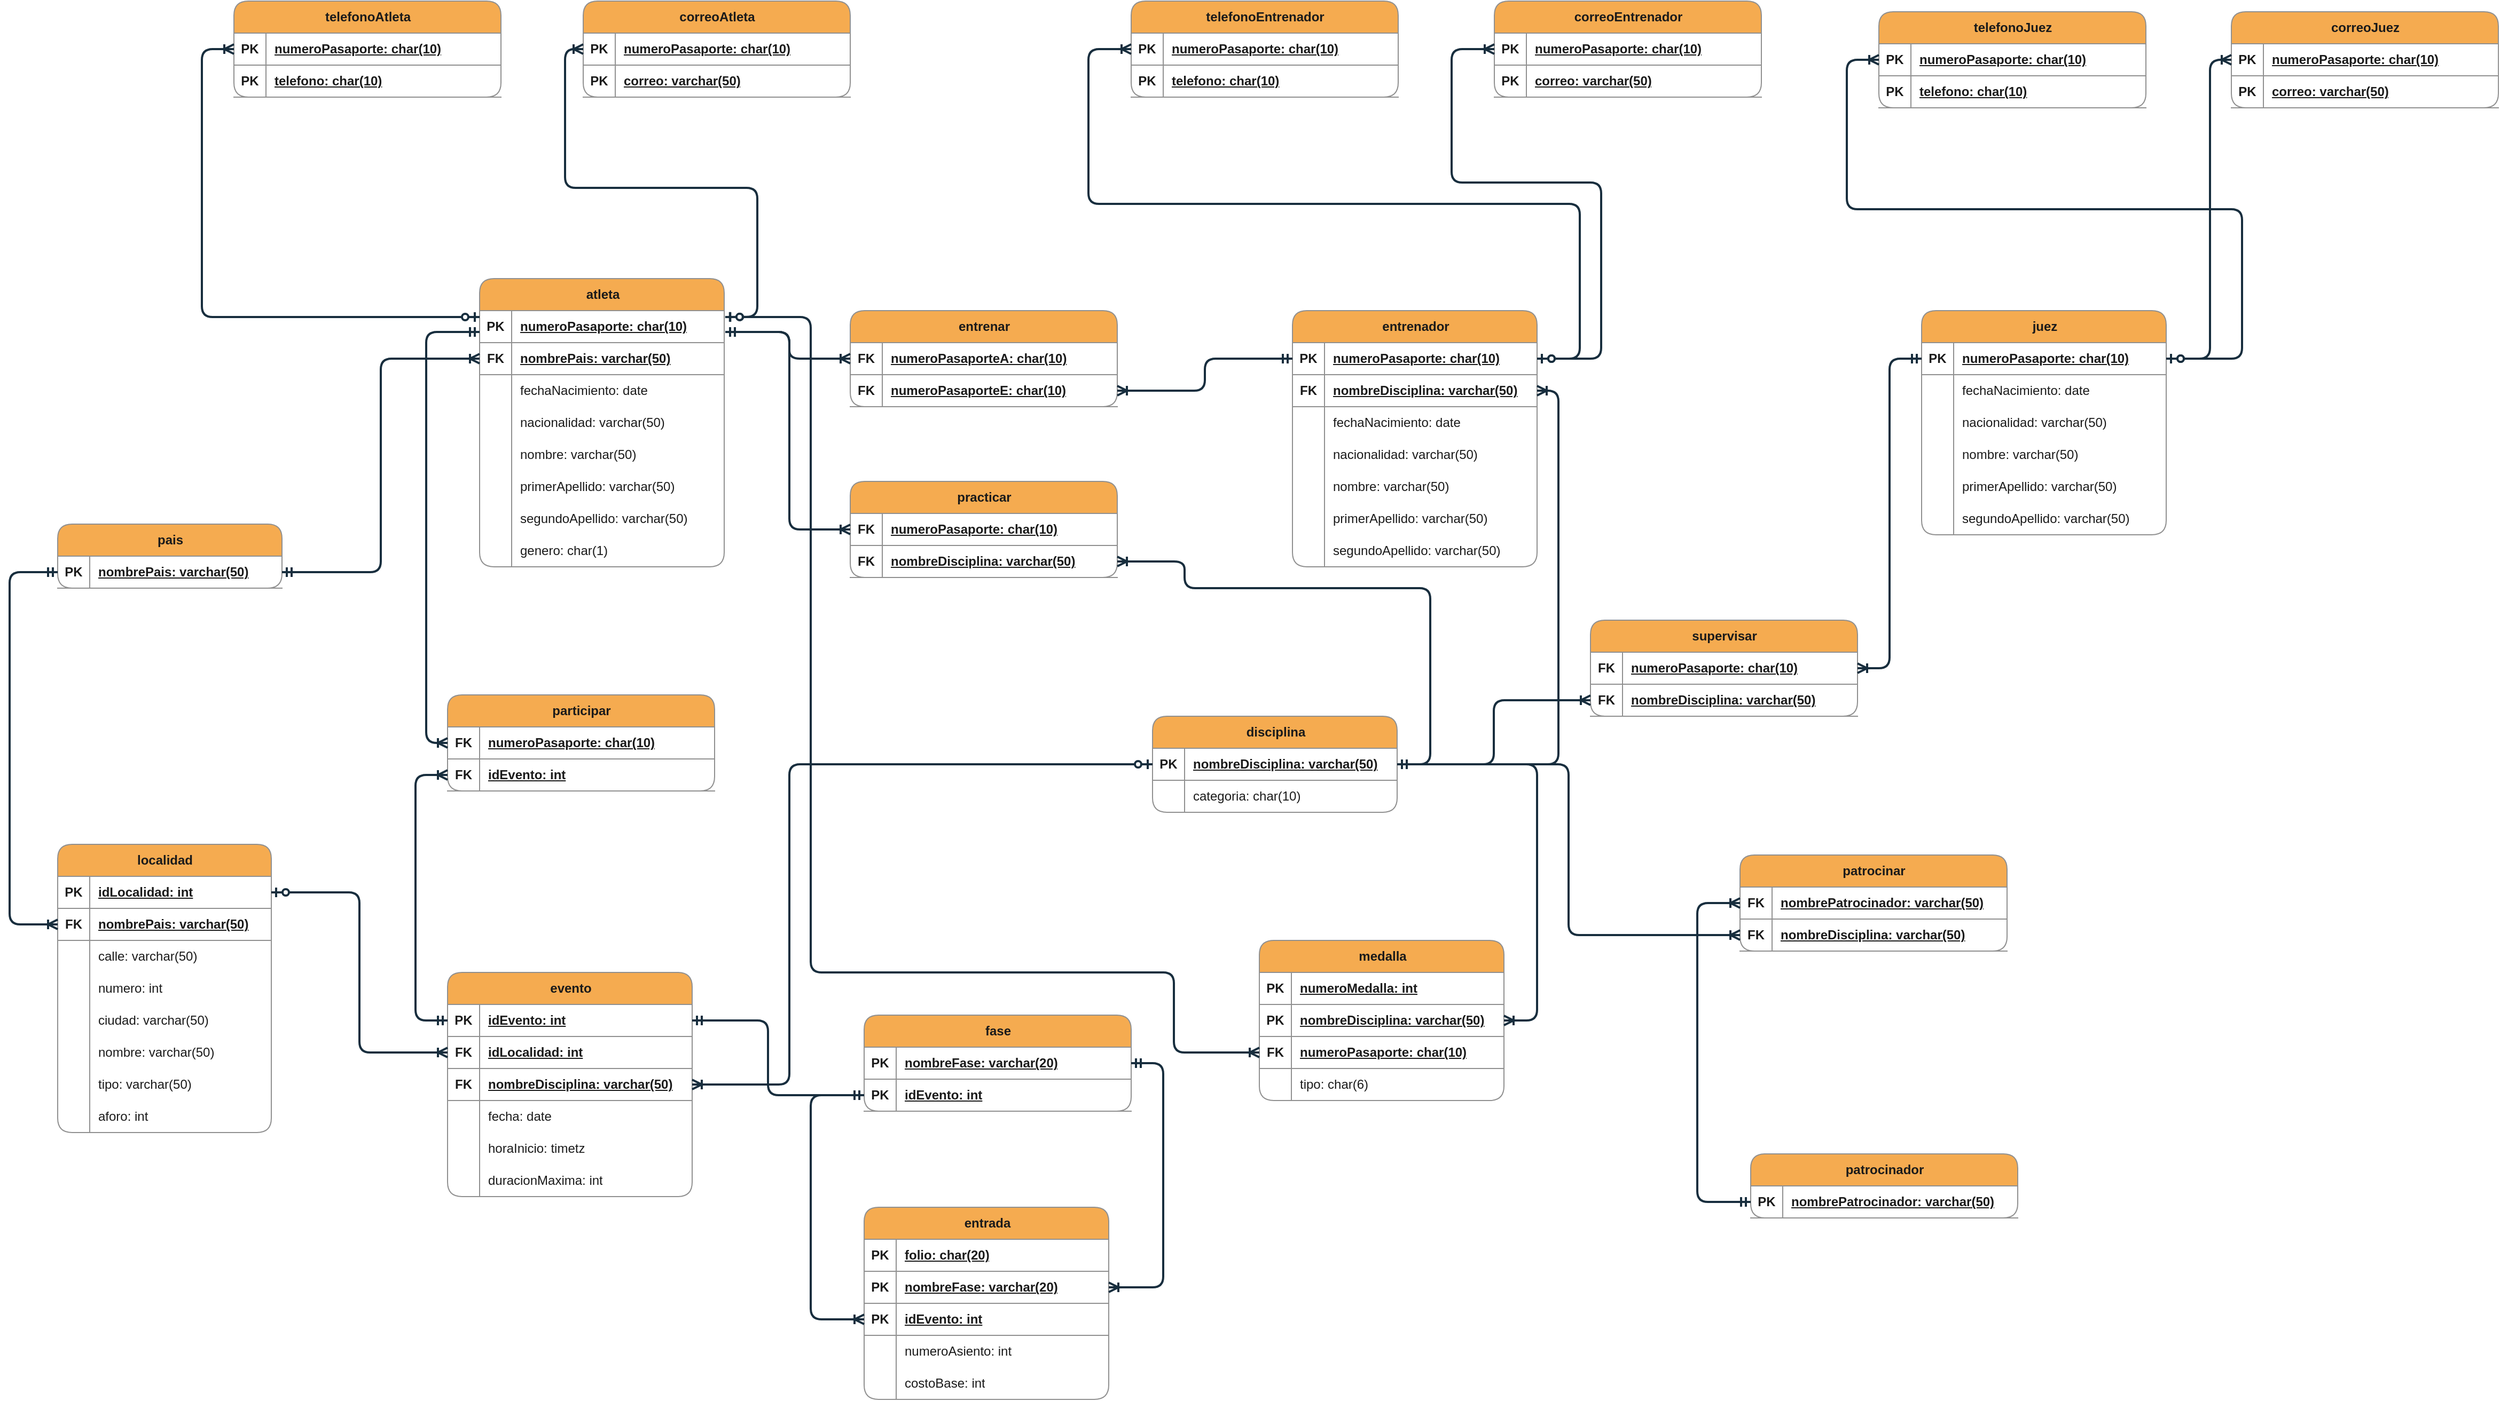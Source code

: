 <mxfile version="24.9.2">
  <diagram name="Página-1" id="lL2n9hREkH7-nOyvcL2p">
    <mxGraphModel grid="1" page="1" gridSize="10" guides="1" tooltips="1" connect="1" arrows="1" fold="1" pageScale="1" pageWidth="827" pageHeight="1169" math="0" shadow="0">
      <root>
        <mxCell id="0" />
        <mxCell id="1" parent="0" />
        <mxCell id="vt6OxckiW-C76fdK-fHl-1" value="pais" style="shape=table;startSize=30;container=1;collapsible=1;childLayout=tableLayout;fixedRows=1;rowLines=0;fontStyle=1;align=center;resizeLast=1;html=1;rounded=1;labelBackgroundColor=none;fillColor=#F5AB50;strokeColor=#909090;fontColor=#1A1A1A;" vertex="1" parent="1">
          <mxGeometry x="85" y="300" width="210" height="60" as="geometry" />
        </mxCell>
        <mxCell id="vt6OxckiW-C76fdK-fHl-2" value="" style="shape=tableRow;horizontal=0;startSize=0;swimlaneHead=0;swimlaneBody=0;fillColor=none;collapsible=0;dropTarget=0;points=[[0,0.5],[1,0.5]];portConstraint=eastwest;top=0;left=0;right=0;bottom=1;rounded=1;labelBackgroundColor=none;strokeColor=#909090;fontColor=#1A1A1A;" vertex="1" parent="vt6OxckiW-C76fdK-fHl-1">
          <mxGeometry y="30" width="210" height="30" as="geometry" />
        </mxCell>
        <mxCell id="vt6OxckiW-C76fdK-fHl-3" value="PK" style="shape=partialRectangle;connectable=0;fillColor=none;top=0;left=0;bottom=0;right=0;fontStyle=1;overflow=hidden;whiteSpace=wrap;html=1;rounded=1;labelBackgroundColor=none;strokeColor=#909090;fontColor=#1A1A1A;" vertex="1" parent="vt6OxckiW-C76fdK-fHl-2">
          <mxGeometry width="30" height="30" as="geometry">
            <mxRectangle width="30" height="30" as="alternateBounds" />
          </mxGeometry>
        </mxCell>
        <mxCell id="vt6OxckiW-C76fdK-fHl-4" value="nombrePais: varchar(50)" style="shape=partialRectangle;connectable=0;fillColor=none;top=0;left=0;bottom=0;right=0;align=left;spacingLeft=6;fontStyle=5;overflow=hidden;whiteSpace=wrap;html=1;rounded=1;labelBackgroundColor=none;strokeColor=#909090;fontColor=#1A1A1A;" vertex="1" parent="vt6OxckiW-C76fdK-fHl-2">
          <mxGeometry x="30" width="180" height="30" as="geometry">
            <mxRectangle width="180" height="30" as="alternateBounds" />
          </mxGeometry>
        </mxCell>
        <mxCell id="vt6OxckiW-C76fdK-fHl-17" value="localidad" style="shape=table;startSize=30;container=1;collapsible=1;childLayout=tableLayout;fixedRows=1;rowLines=0;fontStyle=1;align=center;resizeLast=1;html=1;rounded=1;labelBackgroundColor=none;fillColor=#F5AB50;strokeColor=#909090;fontColor=#1A1A1A;" vertex="1" parent="1">
          <mxGeometry x="85" y="600" width="200" height="270" as="geometry" />
        </mxCell>
        <mxCell id="vt6OxckiW-C76fdK-fHl-18" value="" style="shape=tableRow;horizontal=0;startSize=0;swimlaneHead=0;swimlaneBody=0;fillColor=none;collapsible=0;dropTarget=0;points=[[0,0.5],[1,0.5]];portConstraint=eastwest;top=0;left=0;right=0;bottom=1;rounded=1;labelBackgroundColor=none;strokeColor=#909090;fontColor=#1A1A1A;" vertex="1" parent="vt6OxckiW-C76fdK-fHl-17">
          <mxGeometry y="30" width="200" height="30" as="geometry" />
        </mxCell>
        <mxCell id="vt6OxckiW-C76fdK-fHl-19" value="PK" style="shape=partialRectangle;connectable=0;fillColor=none;top=0;left=0;bottom=0;right=0;fontStyle=1;overflow=hidden;whiteSpace=wrap;html=1;rounded=1;labelBackgroundColor=none;strokeColor=#909090;fontColor=#1A1A1A;" vertex="1" parent="vt6OxckiW-C76fdK-fHl-18">
          <mxGeometry width="30" height="30" as="geometry">
            <mxRectangle width="30" height="30" as="alternateBounds" />
          </mxGeometry>
        </mxCell>
        <mxCell id="vt6OxckiW-C76fdK-fHl-20" value="idLocalidad: int" style="shape=partialRectangle;connectable=0;fillColor=none;top=0;left=0;bottom=0;right=0;align=left;spacingLeft=6;fontStyle=5;overflow=hidden;whiteSpace=wrap;html=1;rounded=1;labelBackgroundColor=none;strokeColor=#909090;fontColor=#1A1A1A;" vertex="1" parent="vt6OxckiW-C76fdK-fHl-18">
          <mxGeometry x="30" width="170" height="30" as="geometry">
            <mxRectangle width="170" height="30" as="alternateBounds" />
          </mxGeometry>
        </mxCell>
        <mxCell id="vt6OxckiW-C76fdK-fHl-30" value="" style="shape=tableRow;horizontal=0;startSize=0;swimlaneHead=0;swimlaneBody=0;fillColor=none;collapsible=0;dropTarget=0;points=[[0,0.5],[1,0.5]];portConstraint=eastwest;top=0;left=0;right=0;bottom=1;rounded=1;labelBackgroundColor=none;strokeColor=#909090;fontColor=#1A1A1A;" vertex="1" parent="vt6OxckiW-C76fdK-fHl-17">
          <mxGeometry y="60" width="200" height="30" as="geometry" />
        </mxCell>
        <mxCell id="vt6OxckiW-C76fdK-fHl-31" value="FK" style="shape=partialRectangle;connectable=0;fillColor=none;top=0;left=0;bottom=0;right=0;fontStyle=1;overflow=hidden;whiteSpace=wrap;html=1;rounded=1;labelBackgroundColor=none;strokeColor=#909090;fontColor=#1A1A1A;" vertex="1" parent="vt6OxckiW-C76fdK-fHl-30">
          <mxGeometry width="30" height="30" as="geometry">
            <mxRectangle width="30" height="30" as="alternateBounds" />
          </mxGeometry>
        </mxCell>
        <mxCell id="vt6OxckiW-C76fdK-fHl-32" value="nombrePais: varchar(50)" style="shape=partialRectangle;connectable=0;fillColor=none;top=0;left=0;bottom=0;right=0;align=left;spacingLeft=6;fontStyle=5;overflow=hidden;whiteSpace=wrap;html=1;rounded=1;labelBackgroundColor=none;strokeColor=#909090;fontColor=#1A1A1A;" vertex="1" parent="vt6OxckiW-C76fdK-fHl-30">
          <mxGeometry x="30" width="170" height="30" as="geometry">
            <mxRectangle width="170" height="30" as="alternateBounds" />
          </mxGeometry>
        </mxCell>
        <mxCell id="vt6OxckiW-C76fdK-fHl-21" value="" style="shape=tableRow;horizontal=0;startSize=0;swimlaneHead=0;swimlaneBody=0;fillColor=none;collapsible=0;dropTarget=0;points=[[0,0.5],[1,0.5]];portConstraint=eastwest;top=0;left=0;right=0;bottom=0;rounded=1;labelBackgroundColor=none;strokeColor=#909090;fontColor=#1A1A1A;" vertex="1" parent="vt6OxckiW-C76fdK-fHl-17">
          <mxGeometry y="90" width="200" height="30" as="geometry" />
        </mxCell>
        <mxCell id="vt6OxckiW-C76fdK-fHl-22" value="" style="shape=partialRectangle;connectable=0;fillColor=none;top=0;left=0;bottom=0;right=0;editable=1;overflow=hidden;whiteSpace=wrap;html=1;rounded=1;labelBackgroundColor=none;strokeColor=#909090;fontColor=#1A1A1A;" vertex="1" parent="vt6OxckiW-C76fdK-fHl-21">
          <mxGeometry width="30" height="30" as="geometry">
            <mxRectangle width="30" height="30" as="alternateBounds" />
          </mxGeometry>
        </mxCell>
        <mxCell id="vt6OxckiW-C76fdK-fHl-23" value="calle: varchar(50)" style="shape=partialRectangle;connectable=0;fillColor=none;top=0;left=0;bottom=0;right=0;align=left;spacingLeft=6;overflow=hidden;whiteSpace=wrap;html=1;rounded=1;labelBackgroundColor=none;strokeColor=#909090;fontColor=#1A1A1A;" vertex="1" parent="vt6OxckiW-C76fdK-fHl-21">
          <mxGeometry x="30" width="170" height="30" as="geometry">
            <mxRectangle width="170" height="30" as="alternateBounds" />
          </mxGeometry>
        </mxCell>
        <mxCell id="vt6OxckiW-C76fdK-fHl-24" value="" style="shape=tableRow;horizontal=0;startSize=0;swimlaneHead=0;swimlaneBody=0;fillColor=none;collapsible=0;dropTarget=0;points=[[0,0.5],[1,0.5]];portConstraint=eastwest;top=0;left=0;right=0;bottom=0;rounded=1;labelBackgroundColor=none;strokeColor=#909090;fontColor=#1A1A1A;" vertex="1" parent="vt6OxckiW-C76fdK-fHl-17">
          <mxGeometry y="120" width="200" height="30" as="geometry" />
        </mxCell>
        <mxCell id="vt6OxckiW-C76fdK-fHl-25" value="" style="shape=partialRectangle;connectable=0;fillColor=none;top=0;left=0;bottom=0;right=0;editable=1;overflow=hidden;whiteSpace=wrap;html=1;rounded=1;labelBackgroundColor=none;strokeColor=#909090;fontColor=#1A1A1A;" vertex="1" parent="vt6OxckiW-C76fdK-fHl-24">
          <mxGeometry width="30" height="30" as="geometry">
            <mxRectangle width="30" height="30" as="alternateBounds" />
          </mxGeometry>
        </mxCell>
        <mxCell id="vt6OxckiW-C76fdK-fHl-26" value="numero: int" style="shape=partialRectangle;connectable=0;fillColor=none;top=0;left=0;bottom=0;right=0;align=left;spacingLeft=6;overflow=hidden;whiteSpace=wrap;html=1;rounded=1;labelBackgroundColor=none;strokeColor=#909090;fontColor=#1A1A1A;" vertex="1" parent="vt6OxckiW-C76fdK-fHl-24">
          <mxGeometry x="30" width="170" height="30" as="geometry">
            <mxRectangle width="170" height="30" as="alternateBounds" />
          </mxGeometry>
        </mxCell>
        <mxCell id="vt6OxckiW-C76fdK-fHl-27" value="" style="shape=tableRow;horizontal=0;startSize=0;swimlaneHead=0;swimlaneBody=0;fillColor=none;collapsible=0;dropTarget=0;points=[[0,0.5],[1,0.5]];portConstraint=eastwest;top=0;left=0;right=0;bottom=0;rounded=1;labelBackgroundColor=none;strokeColor=#909090;fontColor=#1A1A1A;" vertex="1" parent="vt6OxckiW-C76fdK-fHl-17">
          <mxGeometry y="150" width="200" height="30" as="geometry" />
        </mxCell>
        <mxCell id="vt6OxckiW-C76fdK-fHl-28" value="" style="shape=partialRectangle;connectable=0;fillColor=none;top=0;left=0;bottom=0;right=0;editable=1;overflow=hidden;whiteSpace=wrap;html=1;rounded=1;labelBackgroundColor=none;strokeColor=#909090;fontColor=#1A1A1A;" vertex="1" parent="vt6OxckiW-C76fdK-fHl-27">
          <mxGeometry width="30" height="30" as="geometry">
            <mxRectangle width="30" height="30" as="alternateBounds" />
          </mxGeometry>
        </mxCell>
        <mxCell id="vt6OxckiW-C76fdK-fHl-29" value="ciudad: varchar(50)" style="shape=partialRectangle;connectable=0;fillColor=none;top=0;left=0;bottom=0;right=0;align=left;spacingLeft=6;overflow=hidden;whiteSpace=wrap;html=1;rounded=1;labelBackgroundColor=none;strokeColor=#909090;fontColor=#1A1A1A;" vertex="1" parent="vt6OxckiW-C76fdK-fHl-27">
          <mxGeometry x="30" width="170" height="30" as="geometry">
            <mxRectangle width="170" height="30" as="alternateBounds" />
          </mxGeometry>
        </mxCell>
        <mxCell id="vt6OxckiW-C76fdK-fHl-33" value="" style="shape=tableRow;horizontal=0;startSize=0;swimlaneHead=0;swimlaneBody=0;fillColor=none;collapsible=0;dropTarget=0;points=[[0,0.5],[1,0.5]];portConstraint=eastwest;top=0;left=0;right=0;bottom=0;rounded=1;labelBackgroundColor=none;strokeColor=#909090;fontColor=#1A1A1A;" vertex="1" parent="vt6OxckiW-C76fdK-fHl-17">
          <mxGeometry y="180" width="200" height="30" as="geometry" />
        </mxCell>
        <mxCell id="vt6OxckiW-C76fdK-fHl-34" value="" style="shape=partialRectangle;connectable=0;fillColor=none;top=0;left=0;bottom=0;right=0;editable=1;overflow=hidden;whiteSpace=wrap;html=1;rounded=1;labelBackgroundColor=none;strokeColor=#909090;fontColor=#1A1A1A;" vertex="1" parent="vt6OxckiW-C76fdK-fHl-33">
          <mxGeometry width="30" height="30" as="geometry">
            <mxRectangle width="30" height="30" as="alternateBounds" />
          </mxGeometry>
        </mxCell>
        <mxCell id="vt6OxckiW-C76fdK-fHl-35" value="nombre: varchar(50)" style="shape=partialRectangle;connectable=0;fillColor=none;top=0;left=0;bottom=0;right=0;align=left;spacingLeft=6;overflow=hidden;whiteSpace=wrap;html=1;rounded=1;labelBackgroundColor=none;strokeColor=#909090;fontColor=#1A1A1A;" vertex="1" parent="vt6OxckiW-C76fdK-fHl-33">
          <mxGeometry x="30" width="170" height="30" as="geometry">
            <mxRectangle width="170" height="30" as="alternateBounds" />
          </mxGeometry>
        </mxCell>
        <mxCell id="vt6OxckiW-C76fdK-fHl-36" value="" style="shape=tableRow;horizontal=0;startSize=0;swimlaneHead=0;swimlaneBody=0;fillColor=none;collapsible=0;dropTarget=0;points=[[0,0.5],[1,0.5]];portConstraint=eastwest;top=0;left=0;right=0;bottom=0;rounded=1;labelBackgroundColor=none;strokeColor=#909090;fontColor=#1A1A1A;" vertex="1" parent="vt6OxckiW-C76fdK-fHl-17">
          <mxGeometry y="210" width="200" height="30" as="geometry" />
        </mxCell>
        <mxCell id="vt6OxckiW-C76fdK-fHl-37" value="" style="shape=partialRectangle;connectable=0;fillColor=none;top=0;left=0;bottom=0;right=0;editable=1;overflow=hidden;whiteSpace=wrap;html=1;rounded=1;labelBackgroundColor=none;strokeColor=#909090;fontColor=#1A1A1A;" vertex="1" parent="vt6OxckiW-C76fdK-fHl-36">
          <mxGeometry width="30" height="30" as="geometry">
            <mxRectangle width="30" height="30" as="alternateBounds" />
          </mxGeometry>
        </mxCell>
        <mxCell id="vt6OxckiW-C76fdK-fHl-38" value="tipo: varchar(50)" style="shape=partialRectangle;connectable=0;fillColor=none;top=0;left=0;bottom=0;right=0;align=left;spacingLeft=6;overflow=hidden;whiteSpace=wrap;html=1;rounded=1;labelBackgroundColor=none;strokeColor=#909090;fontColor=#1A1A1A;" vertex="1" parent="vt6OxckiW-C76fdK-fHl-36">
          <mxGeometry x="30" width="170" height="30" as="geometry">
            <mxRectangle width="170" height="30" as="alternateBounds" />
          </mxGeometry>
        </mxCell>
        <mxCell id="vt6OxckiW-C76fdK-fHl-39" value="" style="shape=tableRow;horizontal=0;startSize=0;swimlaneHead=0;swimlaneBody=0;fillColor=none;collapsible=0;dropTarget=0;points=[[0,0.5],[1,0.5]];portConstraint=eastwest;top=0;left=0;right=0;bottom=0;rounded=1;labelBackgroundColor=none;strokeColor=#909090;fontColor=#1A1A1A;" vertex="1" parent="vt6OxckiW-C76fdK-fHl-17">
          <mxGeometry y="240" width="200" height="30" as="geometry" />
        </mxCell>
        <mxCell id="vt6OxckiW-C76fdK-fHl-40" value="" style="shape=partialRectangle;connectable=0;fillColor=none;top=0;left=0;bottom=0;right=0;editable=1;overflow=hidden;whiteSpace=wrap;html=1;rounded=1;labelBackgroundColor=none;strokeColor=#909090;fontColor=#1A1A1A;" vertex="1" parent="vt6OxckiW-C76fdK-fHl-39">
          <mxGeometry width="30" height="30" as="geometry">
            <mxRectangle width="30" height="30" as="alternateBounds" />
          </mxGeometry>
        </mxCell>
        <mxCell id="vt6OxckiW-C76fdK-fHl-41" value="aforo: int" style="shape=partialRectangle;connectable=0;fillColor=none;top=0;left=0;bottom=0;right=0;align=left;spacingLeft=6;overflow=hidden;whiteSpace=wrap;html=1;rounded=1;labelBackgroundColor=none;strokeColor=#909090;fontColor=#1A1A1A;" vertex="1" parent="vt6OxckiW-C76fdK-fHl-39">
          <mxGeometry x="30" width="170" height="30" as="geometry">
            <mxRectangle width="170" height="30" as="alternateBounds" />
          </mxGeometry>
        </mxCell>
        <mxCell id="vt6OxckiW-C76fdK-fHl-42" value="evento" style="shape=table;startSize=30;container=1;collapsible=1;childLayout=tableLayout;fixedRows=1;rowLines=0;fontStyle=1;align=center;resizeLast=1;html=1;rounded=1;labelBackgroundColor=none;fillColor=#F5AB50;strokeColor=#909090;fontColor=#1A1A1A;" vertex="1" parent="1">
          <mxGeometry x="450" y="720" width="229" height="210" as="geometry" />
        </mxCell>
        <mxCell id="vt6OxckiW-C76fdK-fHl-43" value="" style="shape=tableRow;horizontal=0;startSize=0;swimlaneHead=0;swimlaneBody=0;fillColor=none;collapsible=0;dropTarget=0;points=[[0,0.5],[1,0.5]];portConstraint=eastwest;top=0;left=0;right=0;bottom=1;rounded=1;labelBackgroundColor=none;strokeColor=#909090;fontColor=#1A1A1A;" vertex="1" parent="vt6OxckiW-C76fdK-fHl-42">
          <mxGeometry y="30" width="229" height="30" as="geometry" />
        </mxCell>
        <mxCell id="vt6OxckiW-C76fdK-fHl-44" value="PK" style="shape=partialRectangle;connectable=0;fillColor=none;top=0;left=0;bottom=0;right=0;fontStyle=1;overflow=hidden;whiteSpace=wrap;html=1;rounded=1;labelBackgroundColor=none;strokeColor=#909090;fontColor=#1A1A1A;" vertex="1" parent="vt6OxckiW-C76fdK-fHl-43">
          <mxGeometry width="30" height="30" as="geometry">
            <mxRectangle width="30" height="30" as="alternateBounds" />
          </mxGeometry>
        </mxCell>
        <mxCell id="vt6OxckiW-C76fdK-fHl-45" value="idEvento: int" style="shape=partialRectangle;connectable=0;fillColor=none;top=0;left=0;bottom=0;right=0;align=left;spacingLeft=6;fontStyle=5;overflow=hidden;whiteSpace=wrap;html=1;rounded=1;labelBackgroundColor=none;strokeColor=#909090;fontColor=#1A1A1A;" vertex="1" parent="vt6OxckiW-C76fdK-fHl-43">
          <mxGeometry x="30" width="199" height="30" as="geometry">
            <mxRectangle width="199" height="30" as="alternateBounds" />
          </mxGeometry>
        </mxCell>
        <mxCell id="vt6OxckiW-C76fdK-fHl-46" value="" style="shape=tableRow;horizontal=0;startSize=0;swimlaneHead=0;swimlaneBody=0;fillColor=none;collapsible=0;dropTarget=0;points=[[0,0.5],[1,0.5]];portConstraint=eastwest;top=0;left=0;right=0;bottom=1;rounded=1;labelBackgroundColor=none;strokeColor=#909090;fontColor=#1A1A1A;" vertex="1" parent="vt6OxckiW-C76fdK-fHl-42">
          <mxGeometry y="60" width="229" height="30" as="geometry" />
        </mxCell>
        <mxCell id="vt6OxckiW-C76fdK-fHl-47" value="FK" style="shape=partialRectangle;connectable=0;fillColor=none;top=0;left=0;bottom=0;right=0;fontStyle=1;overflow=hidden;whiteSpace=wrap;html=1;rounded=1;labelBackgroundColor=none;strokeColor=#909090;fontColor=#1A1A1A;" vertex="1" parent="vt6OxckiW-C76fdK-fHl-46">
          <mxGeometry width="30" height="30" as="geometry">
            <mxRectangle width="30" height="30" as="alternateBounds" />
          </mxGeometry>
        </mxCell>
        <mxCell id="vt6OxckiW-C76fdK-fHl-48" value="idLocalidad: int" style="shape=partialRectangle;connectable=0;fillColor=none;top=0;left=0;bottom=0;right=0;align=left;spacingLeft=6;fontStyle=5;overflow=hidden;whiteSpace=wrap;html=1;rounded=1;labelBackgroundColor=none;strokeColor=#909090;fontColor=#1A1A1A;" vertex="1" parent="vt6OxckiW-C76fdK-fHl-46">
          <mxGeometry x="30" width="199" height="30" as="geometry">
            <mxRectangle width="199" height="30" as="alternateBounds" />
          </mxGeometry>
        </mxCell>
        <mxCell id="vt6OxckiW-C76fdK-fHl-67" value="" style="shape=tableRow;horizontal=0;startSize=0;swimlaneHead=0;swimlaneBody=0;fillColor=none;collapsible=0;dropTarget=0;points=[[0,0.5],[1,0.5]];portConstraint=eastwest;top=0;left=0;right=0;bottom=1;rounded=1;labelBackgroundColor=none;strokeColor=#909090;fontColor=#1A1A1A;" vertex="1" parent="vt6OxckiW-C76fdK-fHl-42">
          <mxGeometry y="90" width="229" height="30" as="geometry" />
        </mxCell>
        <mxCell id="vt6OxckiW-C76fdK-fHl-68" value="FK" style="shape=partialRectangle;connectable=0;fillColor=none;top=0;left=0;bottom=0;right=0;fontStyle=1;overflow=hidden;whiteSpace=wrap;html=1;rounded=1;labelBackgroundColor=none;strokeColor=#909090;fontColor=#1A1A1A;" vertex="1" parent="vt6OxckiW-C76fdK-fHl-67">
          <mxGeometry width="30" height="30" as="geometry">
            <mxRectangle width="30" height="30" as="alternateBounds" />
          </mxGeometry>
        </mxCell>
        <mxCell id="vt6OxckiW-C76fdK-fHl-69" value="nombreDisciplina: varchar(50)" style="shape=partialRectangle;connectable=0;fillColor=none;top=0;left=0;bottom=0;right=0;align=left;spacingLeft=6;fontStyle=5;overflow=hidden;whiteSpace=wrap;html=1;rounded=1;labelBackgroundColor=none;strokeColor=#909090;fontColor=#1A1A1A;" vertex="1" parent="vt6OxckiW-C76fdK-fHl-67">
          <mxGeometry x="30" width="199" height="30" as="geometry">
            <mxRectangle width="199" height="30" as="alternateBounds" />
          </mxGeometry>
        </mxCell>
        <mxCell id="vt6OxckiW-C76fdK-fHl-49" value="" style="shape=tableRow;horizontal=0;startSize=0;swimlaneHead=0;swimlaneBody=0;fillColor=none;collapsible=0;dropTarget=0;points=[[0,0.5],[1,0.5]];portConstraint=eastwest;top=0;left=0;right=0;bottom=0;rounded=1;labelBackgroundColor=none;strokeColor=#909090;fontColor=#1A1A1A;" vertex="1" parent="vt6OxckiW-C76fdK-fHl-42">
          <mxGeometry y="120" width="229" height="30" as="geometry" />
        </mxCell>
        <mxCell id="vt6OxckiW-C76fdK-fHl-50" value="" style="shape=partialRectangle;connectable=0;fillColor=none;top=0;left=0;bottom=0;right=0;editable=1;overflow=hidden;whiteSpace=wrap;html=1;rounded=1;labelBackgroundColor=none;strokeColor=#909090;fontColor=#1A1A1A;" vertex="1" parent="vt6OxckiW-C76fdK-fHl-49">
          <mxGeometry width="30" height="30" as="geometry">
            <mxRectangle width="30" height="30" as="alternateBounds" />
          </mxGeometry>
        </mxCell>
        <mxCell id="vt6OxckiW-C76fdK-fHl-51" value="fecha: date" style="shape=partialRectangle;connectable=0;fillColor=none;top=0;left=0;bottom=0;right=0;align=left;spacingLeft=6;overflow=hidden;whiteSpace=wrap;html=1;rounded=1;labelBackgroundColor=none;strokeColor=#909090;fontColor=#1A1A1A;" vertex="1" parent="vt6OxckiW-C76fdK-fHl-49">
          <mxGeometry x="30" width="199" height="30" as="geometry">
            <mxRectangle width="199" height="30" as="alternateBounds" />
          </mxGeometry>
        </mxCell>
        <mxCell id="vt6OxckiW-C76fdK-fHl-52" value="" style="shape=tableRow;horizontal=0;startSize=0;swimlaneHead=0;swimlaneBody=0;fillColor=none;collapsible=0;dropTarget=0;points=[[0,0.5],[1,0.5]];portConstraint=eastwest;top=0;left=0;right=0;bottom=0;rounded=1;labelBackgroundColor=none;strokeColor=#909090;fontColor=#1A1A1A;" vertex="1" parent="vt6OxckiW-C76fdK-fHl-42">
          <mxGeometry y="150" width="229" height="30" as="geometry" />
        </mxCell>
        <mxCell id="vt6OxckiW-C76fdK-fHl-53" value="" style="shape=partialRectangle;connectable=0;fillColor=none;top=0;left=0;bottom=0;right=0;editable=1;overflow=hidden;whiteSpace=wrap;html=1;rounded=1;labelBackgroundColor=none;strokeColor=#909090;fontColor=#1A1A1A;" vertex="1" parent="vt6OxckiW-C76fdK-fHl-52">
          <mxGeometry width="30" height="30" as="geometry">
            <mxRectangle width="30" height="30" as="alternateBounds" />
          </mxGeometry>
        </mxCell>
        <mxCell id="vt6OxckiW-C76fdK-fHl-54" value="horaInicio: timetz" style="shape=partialRectangle;connectable=0;fillColor=none;top=0;left=0;bottom=0;right=0;align=left;spacingLeft=6;overflow=hidden;whiteSpace=wrap;html=1;rounded=1;labelBackgroundColor=none;strokeColor=#909090;fontColor=#1A1A1A;" vertex="1" parent="vt6OxckiW-C76fdK-fHl-52">
          <mxGeometry x="30" width="199" height="30" as="geometry">
            <mxRectangle width="199" height="30" as="alternateBounds" />
          </mxGeometry>
        </mxCell>
        <mxCell id="vt6OxckiW-C76fdK-fHl-55" value="" style="shape=tableRow;horizontal=0;startSize=0;swimlaneHead=0;swimlaneBody=0;fillColor=none;collapsible=0;dropTarget=0;points=[[0,0.5],[1,0.5]];portConstraint=eastwest;top=0;left=0;right=0;bottom=0;rounded=1;labelBackgroundColor=none;strokeColor=#909090;fontColor=#1A1A1A;" vertex="1" parent="vt6OxckiW-C76fdK-fHl-42">
          <mxGeometry y="180" width="229" height="30" as="geometry" />
        </mxCell>
        <mxCell id="vt6OxckiW-C76fdK-fHl-56" value="" style="shape=partialRectangle;connectable=0;fillColor=none;top=0;left=0;bottom=0;right=0;editable=1;overflow=hidden;whiteSpace=wrap;html=1;rounded=1;labelBackgroundColor=none;strokeColor=#909090;fontColor=#1A1A1A;" vertex="1" parent="vt6OxckiW-C76fdK-fHl-55">
          <mxGeometry width="30" height="30" as="geometry">
            <mxRectangle width="30" height="30" as="alternateBounds" />
          </mxGeometry>
        </mxCell>
        <mxCell id="vt6OxckiW-C76fdK-fHl-57" value="duracionMaxima: int" style="shape=partialRectangle;connectable=0;fillColor=none;top=0;left=0;bottom=0;right=0;align=left;spacingLeft=6;overflow=hidden;whiteSpace=wrap;html=1;rounded=1;labelBackgroundColor=none;strokeColor=#909090;fontColor=#1A1A1A;" vertex="1" parent="vt6OxckiW-C76fdK-fHl-55">
          <mxGeometry x="30" width="199" height="30" as="geometry">
            <mxRectangle width="199" height="30" as="alternateBounds" />
          </mxGeometry>
        </mxCell>
        <mxCell id="vt6OxckiW-C76fdK-fHl-73" value="patrocinador" style="shape=table;startSize=30;container=1;collapsible=1;childLayout=tableLayout;fixedRows=1;rowLines=0;fontStyle=1;align=center;resizeLast=1;html=1;rounded=1;labelBackgroundColor=none;fillColor=#F5AB50;strokeColor=#909090;fontColor=#1A1A1A;" vertex="1" parent="1">
          <mxGeometry x="1670" y="890" width="250" height="60" as="geometry" />
        </mxCell>
        <mxCell id="vt6OxckiW-C76fdK-fHl-74" value="" style="shape=tableRow;horizontal=0;startSize=0;swimlaneHead=0;swimlaneBody=0;fillColor=none;collapsible=0;dropTarget=0;points=[[0,0.5],[1,0.5]];portConstraint=eastwest;top=0;left=0;right=0;bottom=1;rounded=1;labelBackgroundColor=none;strokeColor=#909090;fontColor=#1A1A1A;" vertex="1" parent="vt6OxckiW-C76fdK-fHl-73">
          <mxGeometry y="30" width="250" height="30" as="geometry" />
        </mxCell>
        <mxCell id="vt6OxckiW-C76fdK-fHl-75" value="PK" style="shape=partialRectangle;connectable=0;fillColor=none;top=0;left=0;bottom=0;right=0;fontStyle=1;overflow=hidden;whiteSpace=wrap;html=1;rounded=1;labelBackgroundColor=none;strokeColor=#909090;fontColor=#1A1A1A;" vertex="1" parent="vt6OxckiW-C76fdK-fHl-74">
          <mxGeometry width="30" height="30" as="geometry">
            <mxRectangle width="30" height="30" as="alternateBounds" />
          </mxGeometry>
        </mxCell>
        <mxCell id="vt6OxckiW-C76fdK-fHl-76" value="nombrePatrocinador: varchar(50)" style="shape=partialRectangle;connectable=0;fillColor=none;top=0;left=0;bottom=0;right=0;align=left;spacingLeft=6;fontStyle=5;overflow=hidden;whiteSpace=wrap;html=1;rounded=1;labelBackgroundColor=none;strokeColor=#909090;fontColor=#1A1A1A;" vertex="1" parent="vt6OxckiW-C76fdK-fHl-74">
          <mxGeometry x="30" width="220" height="30" as="geometry">
            <mxRectangle width="220" height="30" as="alternateBounds" />
          </mxGeometry>
        </mxCell>
        <mxCell id="vt6OxckiW-C76fdK-fHl-84" value="disciplina" style="shape=table;startSize=30;container=1;collapsible=1;childLayout=tableLayout;fixedRows=1;rowLines=0;fontStyle=1;align=center;resizeLast=1;html=1;rounded=1;labelBackgroundColor=none;fillColor=#F5AB50;strokeColor=#909090;fontColor=#1A1A1A;" vertex="1" parent="1">
          <mxGeometry x="1110" y="480" width="229" height="90" as="geometry" />
        </mxCell>
        <mxCell id="vt6OxckiW-C76fdK-fHl-91" value="" style="shape=tableRow;horizontal=0;startSize=0;swimlaneHead=0;swimlaneBody=0;fillColor=none;collapsible=0;dropTarget=0;points=[[0,0.5],[1,0.5]];portConstraint=eastwest;top=0;left=0;right=0;bottom=1;rounded=1;labelBackgroundColor=none;strokeColor=#909090;fontColor=#1A1A1A;" vertex="1" parent="vt6OxckiW-C76fdK-fHl-84">
          <mxGeometry y="30" width="229" height="30" as="geometry" />
        </mxCell>
        <mxCell id="vt6OxckiW-C76fdK-fHl-92" value="PK" style="shape=partialRectangle;connectable=0;fillColor=none;top=0;left=0;bottom=0;right=0;fontStyle=1;overflow=hidden;whiteSpace=wrap;html=1;rounded=1;labelBackgroundColor=none;strokeColor=#909090;fontColor=#1A1A1A;" vertex="1" parent="vt6OxckiW-C76fdK-fHl-91">
          <mxGeometry width="30" height="30" as="geometry">
            <mxRectangle width="30" height="30" as="alternateBounds" />
          </mxGeometry>
        </mxCell>
        <mxCell id="vt6OxckiW-C76fdK-fHl-93" value="nombreDisciplina: varchar(50)" style="shape=partialRectangle;connectable=0;fillColor=none;top=0;left=0;bottom=0;right=0;align=left;spacingLeft=6;fontStyle=5;overflow=hidden;whiteSpace=wrap;html=1;rounded=1;labelBackgroundColor=none;strokeColor=#909090;fontColor=#1A1A1A;" vertex="1" parent="vt6OxckiW-C76fdK-fHl-91">
          <mxGeometry x="30" width="199" height="30" as="geometry">
            <mxRectangle width="199" height="30" as="alternateBounds" />
          </mxGeometry>
        </mxCell>
        <mxCell id="vt6OxckiW-C76fdK-fHl-94" value="" style="shape=tableRow;horizontal=0;startSize=0;swimlaneHead=0;swimlaneBody=0;fillColor=none;collapsible=0;dropTarget=0;points=[[0,0.5],[1,0.5]];portConstraint=eastwest;top=0;left=0;right=0;bottom=0;rounded=1;labelBackgroundColor=none;strokeColor=#909090;fontColor=#1A1A1A;" vertex="1" parent="vt6OxckiW-C76fdK-fHl-84">
          <mxGeometry y="60" width="229" height="30" as="geometry" />
        </mxCell>
        <mxCell id="vt6OxckiW-C76fdK-fHl-95" value="" style="shape=partialRectangle;connectable=0;fillColor=none;top=0;left=0;bottom=0;right=0;editable=1;overflow=hidden;whiteSpace=wrap;html=1;rounded=1;labelBackgroundColor=none;strokeColor=#909090;fontColor=#1A1A1A;" vertex="1" parent="vt6OxckiW-C76fdK-fHl-94">
          <mxGeometry width="30" height="30" as="geometry">
            <mxRectangle width="30" height="30" as="alternateBounds" />
          </mxGeometry>
        </mxCell>
        <mxCell id="vt6OxckiW-C76fdK-fHl-96" value="categoria: char(10)" style="shape=partialRectangle;connectable=0;fillColor=none;top=0;left=0;bottom=0;right=0;align=left;spacingLeft=6;overflow=hidden;whiteSpace=wrap;html=1;rounded=1;labelBackgroundColor=none;strokeColor=#909090;fontColor=#1A1A1A;" vertex="1" parent="vt6OxckiW-C76fdK-fHl-94">
          <mxGeometry x="30" width="199" height="30" as="geometry">
            <mxRectangle width="199" height="30" as="alternateBounds" />
          </mxGeometry>
        </mxCell>
        <mxCell id="vt6OxckiW-C76fdK-fHl-103" value="medalla" style="shape=table;startSize=30;container=1;collapsible=1;childLayout=tableLayout;fixedRows=1;rowLines=0;fontStyle=1;align=center;resizeLast=1;html=1;rounded=1;labelBackgroundColor=none;fillColor=#F5AB50;strokeColor=#909090;fontColor=#1A1A1A;" vertex="1" parent="1">
          <mxGeometry x="1210" y="690" width="229" height="150" as="geometry" />
        </mxCell>
        <mxCell id="vt6OxckiW-C76fdK-fHl-104" value="" style="shape=tableRow;horizontal=0;startSize=0;swimlaneHead=0;swimlaneBody=0;fillColor=none;collapsible=0;dropTarget=0;points=[[0,0.5],[1,0.5]];portConstraint=eastwest;top=0;left=0;right=0;bottom=1;rounded=1;labelBackgroundColor=none;strokeColor=#909090;fontColor=#1A1A1A;" vertex="1" parent="vt6OxckiW-C76fdK-fHl-103">
          <mxGeometry y="30" width="229" height="30" as="geometry" />
        </mxCell>
        <mxCell id="vt6OxckiW-C76fdK-fHl-105" value="PK" style="shape=partialRectangle;connectable=0;fillColor=none;top=0;left=0;bottom=0;right=0;fontStyle=1;overflow=hidden;whiteSpace=wrap;html=1;rounded=1;labelBackgroundColor=none;strokeColor=#909090;fontColor=#1A1A1A;" vertex="1" parent="vt6OxckiW-C76fdK-fHl-104">
          <mxGeometry width="30" height="30" as="geometry">
            <mxRectangle width="30" height="30" as="alternateBounds" />
          </mxGeometry>
        </mxCell>
        <mxCell id="vt6OxckiW-C76fdK-fHl-106" value="numeroMedalla: int" style="shape=partialRectangle;connectable=0;fillColor=none;top=0;left=0;bottom=0;right=0;align=left;spacingLeft=6;fontStyle=5;overflow=hidden;whiteSpace=wrap;html=1;rounded=1;labelBackgroundColor=none;strokeColor=#909090;fontColor=#1A1A1A;" vertex="1" parent="vt6OxckiW-C76fdK-fHl-104">
          <mxGeometry x="30" width="199" height="30" as="geometry">
            <mxRectangle width="199" height="30" as="alternateBounds" />
          </mxGeometry>
        </mxCell>
        <mxCell id="vt6OxckiW-C76fdK-fHl-110" value="" style="shape=tableRow;horizontal=0;startSize=0;swimlaneHead=0;swimlaneBody=0;fillColor=none;collapsible=0;dropTarget=0;points=[[0,0.5],[1,0.5]];portConstraint=eastwest;top=0;left=0;right=0;bottom=1;rounded=1;labelBackgroundColor=none;strokeColor=#909090;fontColor=#1A1A1A;" vertex="1" parent="vt6OxckiW-C76fdK-fHl-103">
          <mxGeometry y="60" width="229" height="30" as="geometry" />
        </mxCell>
        <mxCell id="vt6OxckiW-C76fdK-fHl-111" value="PK" style="shape=partialRectangle;connectable=0;fillColor=none;top=0;left=0;bottom=0;right=0;fontStyle=1;overflow=hidden;whiteSpace=wrap;html=1;rounded=1;labelBackgroundColor=none;strokeColor=#909090;fontColor=#1A1A1A;" vertex="1" parent="vt6OxckiW-C76fdK-fHl-110">
          <mxGeometry width="30" height="30" as="geometry">
            <mxRectangle width="30" height="30" as="alternateBounds" />
          </mxGeometry>
        </mxCell>
        <mxCell id="vt6OxckiW-C76fdK-fHl-112" value="nombreDisciplina: varchar(50)" style="shape=partialRectangle;connectable=0;fillColor=none;top=0;left=0;bottom=0;right=0;align=left;spacingLeft=6;fontStyle=5;overflow=hidden;whiteSpace=wrap;html=1;rounded=1;labelBackgroundColor=none;strokeColor=#909090;fontColor=#1A1A1A;" vertex="1" parent="vt6OxckiW-C76fdK-fHl-110">
          <mxGeometry x="30" width="199" height="30" as="geometry">
            <mxRectangle width="199" height="30" as="alternateBounds" />
          </mxGeometry>
        </mxCell>
        <mxCell id="vt6OxckiW-C76fdK-fHl-122" value="" style="shape=tableRow;horizontal=0;startSize=0;swimlaneHead=0;swimlaneBody=0;fillColor=none;collapsible=0;dropTarget=0;points=[[0,0.5],[1,0.5]];portConstraint=eastwest;top=0;left=0;right=0;bottom=1;rounded=1;labelBackgroundColor=none;strokeColor=#909090;fontColor=#1A1A1A;" vertex="1" parent="vt6OxckiW-C76fdK-fHl-103">
          <mxGeometry y="90" width="229" height="30" as="geometry" />
        </mxCell>
        <mxCell id="vt6OxckiW-C76fdK-fHl-123" value="FK" style="shape=partialRectangle;connectable=0;fillColor=none;top=0;left=0;bottom=0;right=0;fontStyle=1;overflow=hidden;whiteSpace=wrap;html=1;rounded=1;labelBackgroundColor=none;strokeColor=#909090;fontColor=#1A1A1A;" vertex="1" parent="vt6OxckiW-C76fdK-fHl-122">
          <mxGeometry width="30" height="30" as="geometry">
            <mxRectangle width="30" height="30" as="alternateBounds" />
          </mxGeometry>
        </mxCell>
        <mxCell id="vt6OxckiW-C76fdK-fHl-124" value="numeroPasaporte: char(10)" style="shape=partialRectangle;connectable=0;fillColor=none;top=0;left=0;bottom=0;right=0;align=left;spacingLeft=6;fontStyle=5;overflow=hidden;whiteSpace=wrap;html=1;rounded=1;labelBackgroundColor=none;strokeColor=#909090;fontColor=#1A1A1A;" vertex="1" parent="vt6OxckiW-C76fdK-fHl-122">
          <mxGeometry x="30" width="199" height="30" as="geometry">
            <mxRectangle width="199" height="30" as="alternateBounds" />
          </mxGeometry>
        </mxCell>
        <mxCell id="vt6OxckiW-C76fdK-fHl-113" value="" style="shape=tableRow;horizontal=0;startSize=0;swimlaneHead=0;swimlaneBody=0;fillColor=none;collapsible=0;dropTarget=0;points=[[0,0.5],[1,0.5]];portConstraint=eastwest;top=0;left=0;right=0;bottom=0;rounded=1;labelBackgroundColor=none;strokeColor=#909090;fontColor=#1A1A1A;" vertex="1" parent="vt6OxckiW-C76fdK-fHl-103">
          <mxGeometry y="120" width="229" height="30" as="geometry" />
        </mxCell>
        <mxCell id="vt6OxckiW-C76fdK-fHl-114" value="" style="shape=partialRectangle;connectable=0;fillColor=none;top=0;left=0;bottom=0;right=0;editable=1;overflow=hidden;whiteSpace=wrap;html=1;rounded=1;labelBackgroundColor=none;strokeColor=#909090;fontColor=#1A1A1A;" vertex="1" parent="vt6OxckiW-C76fdK-fHl-113">
          <mxGeometry width="30" height="30" as="geometry">
            <mxRectangle width="30" height="30" as="alternateBounds" />
          </mxGeometry>
        </mxCell>
        <mxCell id="vt6OxckiW-C76fdK-fHl-115" value="tipo: char(6)" style="shape=partialRectangle;connectable=0;fillColor=none;top=0;left=0;bottom=0;right=0;align=left;spacingLeft=6;overflow=hidden;whiteSpace=wrap;html=1;rounded=1;labelBackgroundColor=none;strokeColor=#909090;fontColor=#1A1A1A;" vertex="1" parent="vt6OxckiW-C76fdK-fHl-113">
          <mxGeometry x="30" width="199" height="30" as="geometry">
            <mxRectangle width="199" height="30" as="alternateBounds" />
          </mxGeometry>
        </mxCell>
        <mxCell id="vt6OxckiW-C76fdK-fHl-125" value="atleta" style="shape=table;startSize=30;container=1;collapsible=1;childLayout=tableLayout;fixedRows=1;rowLines=0;fontStyle=1;align=center;resizeLast=1;html=1;rounded=1;labelBackgroundColor=none;fillColor=#F5AB50;strokeColor=#909090;fontColor=#1A1A1A;" vertex="1" parent="1">
          <mxGeometry x="480" y="70" width="229" height="270" as="geometry" />
        </mxCell>
        <mxCell id="vt6OxckiW-C76fdK-fHl-126" value="" style="shape=tableRow;horizontal=0;startSize=0;swimlaneHead=0;swimlaneBody=0;fillColor=none;collapsible=0;dropTarget=0;points=[[0,0.5],[1,0.5]];portConstraint=eastwest;top=0;left=0;right=0;bottom=1;rounded=1;labelBackgroundColor=none;strokeColor=#909090;fontColor=#1A1A1A;" vertex="1" parent="vt6OxckiW-C76fdK-fHl-125">
          <mxGeometry y="30" width="229" height="30" as="geometry" />
        </mxCell>
        <mxCell id="vt6OxckiW-C76fdK-fHl-127" value="PK" style="shape=partialRectangle;connectable=0;fillColor=none;top=0;left=0;bottom=0;right=0;fontStyle=1;overflow=hidden;whiteSpace=wrap;html=1;rounded=1;labelBackgroundColor=none;strokeColor=#909090;fontColor=#1A1A1A;" vertex="1" parent="vt6OxckiW-C76fdK-fHl-126">
          <mxGeometry width="30" height="30" as="geometry">
            <mxRectangle width="30" height="30" as="alternateBounds" />
          </mxGeometry>
        </mxCell>
        <mxCell id="vt6OxckiW-C76fdK-fHl-128" value="numeroPasaporte: char(10)" style="shape=partialRectangle;connectable=0;fillColor=none;top=0;left=0;bottom=0;right=0;align=left;spacingLeft=6;fontStyle=5;overflow=hidden;whiteSpace=wrap;html=1;rounded=1;labelBackgroundColor=none;strokeColor=#909090;fontColor=#1A1A1A;" vertex="1" parent="vt6OxckiW-C76fdK-fHl-126">
          <mxGeometry x="30" width="199" height="30" as="geometry">
            <mxRectangle width="199" height="30" as="alternateBounds" />
          </mxGeometry>
        </mxCell>
        <mxCell id="vt6OxckiW-C76fdK-fHl-129" value="" style="shape=tableRow;horizontal=0;startSize=0;swimlaneHead=0;swimlaneBody=0;fillColor=none;collapsible=0;dropTarget=0;points=[[0,0.5],[1,0.5]];portConstraint=eastwest;top=0;left=0;right=0;bottom=1;rounded=1;labelBackgroundColor=none;strokeColor=#909090;fontColor=#1A1A1A;" vertex="1" parent="vt6OxckiW-C76fdK-fHl-125">
          <mxGeometry y="60" width="229" height="30" as="geometry" />
        </mxCell>
        <mxCell id="vt6OxckiW-C76fdK-fHl-130" value="FK" style="shape=partialRectangle;connectable=0;fillColor=none;top=0;left=0;bottom=0;right=0;fontStyle=1;overflow=hidden;whiteSpace=wrap;html=1;rounded=1;labelBackgroundColor=none;strokeColor=#909090;fontColor=#1A1A1A;" vertex="1" parent="vt6OxckiW-C76fdK-fHl-129">
          <mxGeometry width="30" height="30" as="geometry">
            <mxRectangle width="30" height="30" as="alternateBounds" />
          </mxGeometry>
        </mxCell>
        <mxCell id="vt6OxckiW-C76fdK-fHl-131" value="nombrePais: varchar(50)" style="shape=partialRectangle;connectable=0;fillColor=none;top=0;left=0;bottom=0;right=0;align=left;spacingLeft=6;fontStyle=5;overflow=hidden;whiteSpace=wrap;html=1;rounded=1;labelBackgroundColor=none;strokeColor=#909090;fontColor=#1A1A1A;" vertex="1" parent="vt6OxckiW-C76fdK-fHl-129">
          <mxGeometry x="30" width="199" height="30" as="geometry">
            <mxRectangle width="199" height="30" as="alternateBounds" />
          </mxGeometry>
        </mxCell>
        <mxCell id="vt6OxckiW-C76fdK-fHl-135" value="" style="shape=tableRow;horizontal=0;startSize=0;swimlaneHead=0;swimlaneBody=0;fillColor=none;collapsible=0;dropTarget=0;points=[[0,0.5],[1,0.5]];portConstraint=eastwest;top=0;left=0;right=0;bottom=0;rounded=1;labelBackgroundColor=none;strokeColor=#909090;fontColor=#1A1A1A;" vertex="1" parent="vt6OxckiW-C76fdK-fHl-125">
          <mxGeometry y="90" width="229" height="30" as="geometry" />
        </mxCell>
        <mxCell id="vt6OxckiW-C76fdK-fHl-136" value="" style="shape=partialRectangle;connectable=0;fillColor=none;top=0;left=0;bottom=0;right=0;editable=1;overflow=hidden;whiteSpace=wrap;html=1;rounded=1;labelBackgroundColor=none;strokeColor=#909090;fontColor=#1A1A1A;" vertex="1" parent="vt6OxckiW-C76fdK-fHl-135">
          <mxGeometry width="30" height="30" as="geometry">
            <mxRectangle width="30" height="30" as="alternateBounds" />
          </mxGeometry>
        </mxCell>
        <mxCell id="vt6OxckiW-C76fdK-fHl-137" value="fechaNacimiento: date" style="shape=partialRectangle;connectable=0;fillColor=none;top=0;left=0;bottom=0;right=0;align=left;spacingLeft=6;overflow=hidden;whiteSpace=wrap;html=1;rounded=1;labelBackgroundColor=none;strokeColor=#909090;fontColor=#1A1A1A;" vertex="1" parent="vt6OxckiW-C76fdK-fHl-135">
          <mxGeometry x="30" width="199" height="30" as="geometry">
            <mxRectangle width="199" height="30" as="alternateBounds" />
          </mxGeometry>
        </mxCell>
        <mxCell id="vt6OxckiW-C76fdK-fHl-138" value="" style="shape=tableRow;horizontal=0;startSize=0;swimlaneHead=0;swimlaneBody=0;fillColor=none;collapsible=0;dropTarget=0;points=[[0,0.5],[1,0.5]];portConstraint=eastwest;top=0;left=0;right=0;bottom=0;rounded=1;labelBackgroundColor=none;strokeColor=#909090;fontColor=#1A1A1A;" vertex="1" parent="vt6OxckiW-C76fdK-fHl-125">
          <mxGeometry y="120" width="229" height="30" as="geometry" />
        </mxCell>
        <mxCell id="vt6OxckiW-C76fdK-fHl-139" value="" style="shape=partialRectangle;connectable=0;fillColor=none;top=0;left=0;bottom=0;right=0;editable=1;overflow=hidden;whiteSpace=wrap;html=1;rounded=1;labelBackgroundColor=none;strokeColor=#909090;fontColor=#1A1A1A;" vertex="1" parent="vt6OxckiW-C76fdK-fHl-138">
          <mxGeometry width="30" height="30" as="geometry">
            <mxRectangle width="30" height="30" as="alternateBounds" />
          </mxGeometry>
        </mxCell>
        <mxCell id="vt6OxckiW-C76fdK-fHl-140" value="nacionalidad: varchar(50)" style="shape=partialRectangle;connectable=0;fillColor=none;top=0;left=0;bottom=0;right=0;align=left;spacingLeft=6;overflow=hidden;whiteSpace=wrap;html=1;rounded=1;labelBackgroundColor=none;strokeColor=#909090;fontColor=#1A1A1A;" vertex="1" parent="vt6OxckiW-C76fdK-fHl-138">
          <mxGeometry x="30" width="199" height="30" as="geometry">
            <mxRectangle width="199" height="30" as="alternateBounds" />
          </mxGeometry>
        </mxCell>
        <mxCell id="vt6OxckiW-C76fdK-fHl-141" value="" style="shape=tableRow;horizontal=0;startSize=0;swimlaneHead=0;swimlaneBody=0;fillColor=none;collapsible=0;dropTarget=0;points=[[0,0.5],[1,0.5]];portConstraint=eastwest;top=0;left=0;right=0;bottom=0;rounded=1;labelBackgroundColor=none;strokeColor=#909090;fontColor=#1A1A1A;" vertex="1" parent="vt6OxckiW-C76fdK-fHl-125">
          <mxGeometry y="150" width="229" height="30" as="geometry" />
        </mxCell>
        <mxCell id="vt6OxckiW-C76fdK-fHl-142" value="" style="shape=partialRectangle;connectable=0;fillColor=none;top=0;left=0;bottom=0;right=0;editable=1;overflow=hidden;whiteSpace=wrap;html=1;rounded=1;labelBackgroundColor=none;strokeColor=#909090;fontColor=#1A1A1A;" vertex="1" parent="vt6OxckiW-C76fdK-fHl-141">
          <mxGeometry width="30" height="30" as="geometry">
            <mxRectangle width="30" height="30" as="alternateBounds" />
          </mxGeometry>
        </mxCell>
        <mxCell id="vt6OxckiW-C76fdK-fHl-143" value="&lt;div&gt;nombre: varchar(50)&lt;/div&gt;" style="shape=partialRectangle;connectable=0;fillColor=none;top=0;left=0;bottom=0;right=0;align=left;spacingLeft=6;overflow=hidden;whiteSpace=wrap;html=1;rounded=1;labelBackgroundColor=none;strokeColor=#909090;fontColor=#1A1A1A;" vertex="1" parent="vt6OxckiW-C76fdK-fHl-141">
          <mxGeometry x="30" width="199" height="30" as="geometry">
            <mxRectangle width="199" height="30" as="alternateBounds" />
          </mxGeometry>
        </mxCell>
        <mxCell id="vt6OxckiW-C76fdK-fHl-144" value="" style="shape=tableRow;horizontal=0;startSize=0;swimlaneHead=0;swimlaneBody=0;fillColor=none;collapsible=0;dropTarget=0;points=[[0,0.5],[1,0.5]];portConstraint=eastwest;top=0;left=0;right=0;bottom=0;rounded=1;labelBackgroundColor=none;strokeColor=#909090;fontColor=#1A1A1A;" vertex="1" parent="vt6OxckiW-C76fdK-fHl-125">
          <mxGeometry y="180" width="229" height="30" as="geometry" />
        </mxCell>
        <mxCell id="vt6OxckiW-C76fdK-fHl-145" value="" style="shape=partialRectangle;connectable=0;fillColor=none;top=0;left=0;bottom=0;right=0;editable=1;overflow=hidden;whiteSpace=wrap;html=1;rounded=1;labelBackgroundColor=none;strokeColor=#909090;fontColor=#1A1A1A;" vertex="1" parent="vt6OxckiW-C76fdK-fHl-144">
          <mxGeometry width="30" height="30" as="geometry">
            <mxRectangle width="30" height="30" as="alternateBounds" />
          </mxGeometry>
        </mxCell>
        <mxCell id="vt6OxckiW-C76fdK-fHl-146" value="&lt;div&gt;primerApellido: varchar(50)&lt;/div&gt;" style="shape=partialRectangle;connectable=0;fillColor=none;top=0;left=0;bottom=0;right=0;align=left;spacingLeft=6;overflow=hidden;whiteSpace=wrap;html=1;rounded=1;labelBackgroundColor=none;strokeColor=#909090;fontColor=#1A1A1A;" vertex="1" parent="vt6OxckiW-C76fdK-fHl-144">
          <mxGeometry x="30" width="199" height="30" as="geometry">
            <mxRectangle width="199" height="30" as="alternateBounds" />
          </mxGeometry>
        </mxCell>
        <mxCell id="vt6OxckiW-C76fdK-fHl-147" value="" style="shape=tableRow;horizontal=0;startSize=0;swimlaneHead=0;swimlaneBody=0;fillColor=none;collapsible=0;dropTarget=0;points=[[0,0.5],[1,0.5]];portConstraint=eastwest;top=0;left=0;right=0;bottom=0;rounded=1;labelBackgroundColor=none;strokeColor=#909090;fontColor=#1A1A1A;" vertex="1" parent="vt6OxckiW-C76fdK-fHl-125">
          <mxGeometry y="210" width="229" height="30" as="geometry" />
        </mxCell>
        <mxCell id="vt6OxckiW-C76fdK-fHl-148" value="" style="shape=partialRectangle;connectable=0;fillColor=none;top=0;left=0;bottom=0;right=0;editable=1;overflow=hidden;whiteSpace=wrap;html=1;rounded=1;labelBackgroundColor=none;strokeColor=#909090;fontColor=#1A1A1A;" vertex="1" parent="vt6OxckiW-C76fdK-fHl-147">
          <mxGeometry width="30" height="30" as="geometry">
            <mxRectangle width="30" height="30" as="alternateBounds" />
          </mxGeometry>
        </mxCell>
        <mxCell id="vt6OxckiW-C76fdK-fHl-149" value="&lt;div&gt;segundoApellido: varchar(50)&lt;/div&gt;" style="shape=partialRectangle;connectable=0;fillColor=none;top=0;left=0;bottom=0;right=0;align=left;spacingLeft=6;overflow=hidden;whiteSpace=wrap;html=1;rounded=1;labelBackgroundColor=none;strokeColor=#909090;fontColor=#1A1A1A;" vertex="1" parent="vt6OxckiW-C76fdK-fHl-147">
          <mxGeometry x="30" width="199" height="30" as="geometry">
            <mxRectangle width="199" height="30" as="alternateBounds" />
          </mxGeometry>
        </mxCell>
        <mxCell id="vt6OxckiW-C76fdK-fHl-150" value="" style="shape=tableRow;horizontal=0;startSize=0;swimlaneHead=0;swimlaneBody=0;fillColor=none;collapsible=0;dropTarget=0;points=[[0,0.5],[1,0.5]];portConstraint=eastwest;top=0;left=0;right=0;bottom=0;rounded=1;labelBackgroundColor=none;strokeColor=#909090;fontColor=#1A1A1A;" vertex="1" parent="vt6OxckiW-C76fdK-fHl-125">
          <mxGeometry y="240" width="229" height="30" as="geometry" />
        </mxCell>
        <mxCell id="vt6OxckiW-C76fdK-fHl-151" value="" style="shape=partialRectangle;connectable=0;fillColor=none;top=0;left=0;bottom=0;right=0;editable=1;overflow=hidden;whiteSpace=wrap;html=1;rounded=1;labelBackgroundColor=none;strokeColor=#909090;fontColor=#1A1A1A;" vertex="1" parent="vt6OxckiW-C76fdK-fHl-150">
          <mxGeometry width="30" height="30" as="geometry">
            <mxRectangle width="30" height="30" as="alternateBounds" />
          </mxGeometry>
        </mxCell>
        <mxCell id="vt6OxckiW-C76fdK-fHl-152" value="&lt;div&gt;genero: char(1)&lt;/div&gt;" style="shape=partialRectangle;connectable=0;fillColor=none;top=0;left=0;bottom=0;right=0;align=left;spacingLeft=6;overflow=hidden;whiteSpace=wrap;html=1;rounded=1;labelBackgroundColor=none;strokeColor=#909090;fontColor=#1A1A1A;" vertex="1" parent="vt6OxckiW-C76fdK-fHl-150">
          <mxGeometry x="30" width="199" height="30" as="geometry">
            <mxRectangle width="199" height="30" as="alternateBounds" />
          </mxGeometry>
        </mxCell>
        <mxCell id="vt6OxckiW-C76fdK-fHl-153" value="entrenador" style="shape=table;startSize=30;container=1;collapsible=1;childLayout=tableLayout;fixedRows=1;rowLines=0;fontStyle=1;align=center;resizeLast=1;html=1;rounded=1;labelBackgroundColor=none;fillColor=#F5AB50;strokeColor=#909090;fontColor=#1A1A1A;" vertex="1" parent="1">
          <mxGeometry x="1241" y="100" width="229" height="240" as="geometry" />
        </mxCell>
        <mxCell id="vt6OxckiW-C76fdK-fHl-154" value="" style="shape=tableRow;horizontal=0;startSize=0;swimlaneHead=0;swimlaneBody=0;fillColor=none;collapsible=0;dropTarget=0;points=[[0,0.5],[1,0.5]];portConstraint=eastwest;top=0;left=0;right=0;bottom=1;rounded=1;labelBackgroundColor=none;strokeColor=#909090;fontColor=#1A1A1A;" vertex="1" parent="vt6OxckiW-C76fdK-fHl-153">
          <mxGeometry y="30" width="229" height="30" as="geometry" />
        </mxCell>
        <mxCell id="vt6OxckiW-C76fdK-fHl-155" value="PK" style="shape=partialRectangle;connectable=0;fillColor=none;top=0;left=0;bottom=0;right=0;fontStyle=1;overflow=hidden;whiteSpace=wrap;html=1;rounded=1;labelBackgroundColor=none;strokeColor=#909090;fontColor=#1A1A1A;" vertex="1" parent="vt6OxckiW-C76fdK-fHl-154">
          <mxGeometry width="30" height="30" as="geometry">
            <mxRectangle width="30" height="30" as="alternateBounds" />
          </mxGeometry>
        </mxCell>
        <mxCell id="vt6OxckiW-C76fdK-fHl-156" value="numeroPasaporte: char(10)" style="shape=partialRectangle;connectable=0;fillColor=none;top=0;left=0;bottom=0;right=0;align=left;spacingLeft=6;fontStyle=5;overflow=hidden;whiteSpace=wrap;html=1;rounded=1;labelBackgroundColor=none;strokeColor=#909090;fontColor=#1A1A1A;" vertex="1" parent="vt6OxckiW-C76fdK-fHl-154">
          <mxGeometry x="30" width="199" height="30" as="geometry">
            <mxRectangle width="199" height="30" as="alternateBounds" />
          </mxGeometry>
        </mxCell>
        <mxCell id="vt6OxckiW-C76fdK-fHl-157" value="" style="shape=tableRow;horizontal=0;startSize=0;swimlaneHead=0;swimlaneBody=0;fillColor=none;collapsible=0;dropTarget=0;points=[[0,0.5],[1,0.5]];portConstraint=eastwest;top=0;left=0;right=0;bottom=1;rounded=1;labelBackgroundColor=none;strokeColor=#909090;fontColor=#1A1A1A;" vertex="1" parent="vt6OxckiW-C76fdK-fHl-153">
          <mxGeometry y="60" width="229" height="30" as="geometry" />
        </mxCell>
        <mxCell id="vt6OxckiW-C76fdK-fHl-158" value="FK" style="shape=partialRectangle;connectable=0;fillColor=none;top=0;left=0;bottom=0;right=0;fontStyle=1;overflow=hidden;whiteSpace=wrap;html=1;rounded=1;labelBackgroundColor=none;strokeColor=#909090;fontColor=#1A1A1A;" vertex="1" parent="vt6OxckiW-C76fdK-fHl-157">
          <mxGeometry width="30" height="30" as="geometry">
            <mxRectangle width="30" height="30" as="alternateBounds" />
          </mxGeometry>
        </mxCell>
        <mxCell id="vt6OxckiW-C76fdK-fHl-159" value="nombreDisciplina: varchar(50)" style="shape=partialRectangle;connectable=0;fillColor=none;top=0;left=0;bottom=0;right=0;align=left;spacingLeft=6;fontStyle=5;overflow=hidden;whiteSpace=wrap;html=1;rounded=1;labelBackgroundColor=none;strokeColor=#909090;fontColor=#1A1A1A;" vertex="1" parent="vt6OxckiW-C76fdK-fHl-157">
          <mxGeometry x="30" width="199" height="30" as="geometry">
            <mxRectangle width="199" height="30" as="alternateBounds" />
          </mxGeometry>
        </mxCell>
        <mxCell id="vt6OxckiW-C76fdK-fHl-160" value="" style="shape=tableRow;horizontal=0;startSize=0;swimlaneHead=0;swimlaneBody=0;fillColor=none;collapsible=0;dropTarget=0;points=[[0,0.5],[1,0.5]];portConstraint=eastwest;top=0;left=0;right=0;bottom=0;rounded=1;labelBackgroundColor=none;strokeColor=#909090;fontColor=#1A1A1A;" vertex="1" parent="vt6OxckiW-C76fdK-fHl-153">
          <mxGeometry y="90" width="229" height="30" as="geometry" />
        </mxCell>
        <mxCell id="vt6OxckiW-C76fdK-fHl-161" value="" style="shape=partialRectangle;connectable=0;fillColor=none;top=0;left=0;bottom=0;right=0;editable=1;overflow=hidden;whiteSpace=wrap;html=1;rounded=1;labelBackgroundColor=none;strokeColor=#909090;fontColor=#1A1A1A;" vertex="1" parent="vt6OxckiW-C76fdK-fHl-160">
          <mxGeometry width="30" height="30" as="geometry">
            <mxRectangle width="30" height="30" as="alternateBounds" />
          </mxGeometry>
        </mxCell>
        <mxCell id="vt6OxckiW-C76fdK-fHl-162" value="fechaNacimiento: date" style="shape=partialRectangle;connectable=0;fillColor=none;top=0;left=0;bottom=0;right=0;align=left;spacingLeft=6;overflow=hidden;whiteSpace=wrap;html=1;rounded=1;labelBackgroundColor=none;strokeColor=#909090;fontColor=#1A1A1A;" vertex="1" parent="vt6OxckiW-C76fdK-fHl-160">
          <mxGeometry x="30" width="199" height="30" as="geometry">
            <mxRectangle width="199" height="30" as="alternateBounds" />
          </mxGeometry>
        </mxCell>
        <mxCell id="vt6OxckiW-C76fdK-fHl-163" value="" style="shape=tableRow;horizontal=0;startSize=0;swimlaneHead=0;swimlaneBody=0;fillColor=none;collapsible=0;dropTarget=0;points=[[0,0.5],[1,0.5]];portConstraint=eastwest;top=0;left=0;right=0;bottom=0;rounded=1;labelBackgroundColor=none;strokeColor=#909090;fontColor=#1A1A1A;" vertex="1" parent="vt6OxckiW-C76fdK-fHl-153">
          <mxGeometry y="120" width="229" height="30" as="geometry" />
        </mxCell>
        <mxCell id="vt6OxckiW-C76fdK-fHl-164" value="" style="shape=partialRectangle;connectable=0;fillColor=none;top=0;left=0;bottom=0;right=0;editable=1;overflow=hidden;whiteSpace=wrap;html=1;rounded=1;labelBackgroundColor=none;strokeColor=#909090;fontColor=#1A1A1A;" vertex="1" parent="vt6OxckiW-C76fdK-fHl-163">
          <mxGeometry width="30" height="30" as="geometry">
            <mxRectangle width="30" height="30" as="alternateBounds" />
          </mxGeometry>
        </mxCell>
        <mxCell id="vt6OxckiW-C76fdK-fHl-165" value="nacionalidad: varchar(50)" style="shape=partialRectangle;connectable=0;fillColor=none;top=0;left=0;bottom=0;right=0;align=left;spacingLeft=6;overflow=hidden;whiteSpace=wrap;html=1;rounded=1;labelBackgroundColor=none;strokeColor=#909090;fontColor=#1A1A1A;" vertex="1" parent="vt6OxckiW-C76fdK-fHl-163">
          <mxGeometry x="30" width="199" height="30" as="geometry">
            <mxRectangle width="199" height="30" as="alternateBounds" />
          </mxGeometry>
        </mxCell>
        <mxCell id="vt6OxckiW-C76fdK-fHl-166" value="" style="shape=tableRow;horizontal=0;startSize=0;swimlaneHead=0;swimlaneBody=0;fillColor=none;collapsible=0;dropTarget=0;points=[[0,0.5],[1,0.5]];portConstraint=eastwest;top=0;left=0;right=0;bottom=0;rounded=1;labelBackgroundColor=none;strokeColor=#909090;fontColor=#1A1A1A;" vertex="1" parent="vt6OxckiW-C76fdK-fHl-153">
          <mxGeometry y="150" width="229" height="30" as="geometry" />
        </mxCell>
        <mxCell id="vt6OxckiW-C76fdK-fHl-167" value="" style="shape=partialRectangle;connectable=0;fillColor=none;top=0;left=0;bottom=0;right=0;editable=1;overflow=hidden;whiteSpace=wrap;html=1;rounded=1;labelBackgroundColor=none;strokeColor=#909090;fontColor=#1A1A1A;" vertex="1" parent="vt6OxckiW-C76fdK-fHl-166">
          <mxGeometry width="30" height="30" as="geometry">
            <mxRectangle width="30" height="30" as="alternateBounds" />
          </mxGeometry>
        </mxCell>
        <mxCell id="vt6OxckiW-C76fdK-fHl-168" value="&lt;div&gt;nombre: varchar(50)&lt;/div&gt;" style="shape=partialRectangle;connectable=0;fillColor=none;top=0;left=0;bottom=0;right=0;align=left;spacingLeft=6;overflow=hidden;whiteSpace=wrap;html=1;rounded=1;labelBackgroundColor=none;strokeColor=#909090;fontColor=#1A1A1A;" vertex="1" parent="vt6OxckiW-C76fdK-fHl-166">
          <mxGeometry x="30" width="199" height="30" as="geometry">
            <mxRectangle width="199" height="30" as="alternateBounds" />
          </mxGeometry>
        </mxCell>
        <mxCell id="vt6OxckiW-C76fdK-fHl-169" value="" style="shape=tableRow;horizontal=0;startSize=0;swimlaneHead=0;swimlaneBody=0;fillColor=none;collapsible=0;dropTarget=0;points=[[0,0.5],[1,0.5]];portConstraint=eastwest;top=0;left=0;right=0;bottom=0;rounded=1;labelBackgroundColor=none;strokeColor=#909090;fontColor=#1A1A1A;" vertex="1" parent="vt6OxckiW-C76fdK-fHl-153">
          <mxGeometry y="180" width="229" height="30" as="geometry" />
        </mxCell>
        <mxCell id="vt6OxckiW-C76fdK-fHl-170" value="" style="shape=partialRectangle;connectable=0;fillColor=none;top=0;left=0;bottom=0;right=0;editable=1;overflow=hidden;whiteSpace=wrap;html=1;rounded=1;labelBackgroundColor=none;strokeColor=#909090;fontColor=#1A1A1A;" vertex="1" parent="vt6OxckiW-C76fdK-fHl-169">
          <mxGeometry width="30" height="30" as="geometry">
            <mxRectangle width="30" height="30" as="alternateBounds" />
          </mxGeometry>
        </mxCell>
        <mxCell id="vt6OxckiW-C76fdK-fHl-171" value="&lt;div&gt;primerApellido: varchar(50)&lt;/div&gt;" style="shape=partialRectangle;connectable=0;fillColor=none;top=0;left=0;bottom=0;right=0;align=left;spacingLeft=6;overflow=hidden;whiteSpace=wrap;html=1;rounded=1;labelBackgroundColor=none;strokeColor=#909090;fontColor=#1A1A1A;" vertex="1" parent="vt6OxckiW-C76fdK-fHl-169">
          <mxGeometry x="30" width="199" height="30" as="geometry">
            <mxRectangle width="199" height="30" as="alternateBounds" />
          </mxGeometry>
        </mxCell>
        <mxCell id="vt6OxckiW-C76fdK-fHl-172" value="" style="shape=tableRow;horizontal=0;startSize=0;swimlaneHead=0;swimlaneBody=0;fillColor=none;collapsible=0;dropTarget=0;points=[[0,0.5],[1,0.5]];portConstraint=eastwest;top=0;left=0;right=0;bottom=0;rounded=1;labelBackgroundColor=none;strokeColor=#909090;fontColor=#1A1A1A;" vertex="1" parent="vt6OxckiW-C76fdK-fHl-153">
          <mxGeometry y="210" width="229" height="30" as="geometry" />
        </mxCell>
        <mxCell id="vt6OxckiW-C76fdK-fHl-173" value="" style="shape=partialRectangle;connectable=0;fillColor=none;top=0;left=0;bottom=0;right=0;editable=1;overflow=hidden;whiteSpace=wrap;html=1;rounded=1;labelBackgroundColor=none;strokeColor=#909090;fontColor=#1A1A1A;" vertex="1" parent="vt6OxckiW-C76fdK-fHl-172">
          <mxGeometry width="30" height="30" as="geometry">
            <mxRectangle width="30" height="30" as="alternateBounds" />
          </mxGeometry>
        </mxCell>
        <mxCell id="vt6OxckiW-C76fdK-fHl-174" value="&lt;div&gt;segundoApellido: varchar(50)&lt;/div&gt;" style="shape=partialRectangle;connectable=0;fillColor=none;top=0;left=0;bottom=0;right=0;align=left;spacingLeft=6;overflow=hidden;whiteSpace=wrap;html=1;rounded=1;labelBackgroundColor=none;strokeColor=#909090;fontColor=#1A1A1A;" vertex="1" parent="vt6OxckiW-C76fdK-fHl-172">
          <mxGeometry x="30" width="199" height="30" as="geometry">
            <mxRectangle width="199" height="30" as="alternateBounds" />
          </mxGeometry>
        </mxCell>
        <mxCell id="vt6OxckiW-C76fdK-fHl-178" value="juez" style="shape=table;startSize=30;container=1;collapsible=1;childLayout=tableLayout;fixedRows=1;rowLines=0;fontStyle=1;align=center;resizeLast=1;html=1;rounded=1;labelBackgroundColor=none;fillColor=#F5AB50;strokeColor=#909090;fontColor=#1A1A1A;" vertex="1" parent="1">
          <mxGeometry x="1830" y="100" width="229" height="210" as="geometry" />
        </mxCell>
        <mxCell id="vt6OxckiW-C76fdK-fHl-179" value="" style="shape=tableRow;horizontal=0;startSize=0;swimlaneHead=0;swimlaneBody=0;fillColor=none;collapsible=0;dropTarget=0;points=[[0,0.5],[1,0.5]];portConstraint=eastwest;top=0;left=0;right=0;bottom=1;rounded=1;labelBackgroundColor=none;strokeColor=#909090;fontColor=#1A1A1A;" vertex="1" parent="vt6OxckiW-C76fdK-fHl-178">
          <mxGeometry y="30" width="229" height="30" as="geometry" />
        </mxCell>
        <mxCell id="vt6OxckiW-C76fdK-fHl-180" value="PK" style="shape=partialRectangle;connectable=0;fillColor=none;top=0;left=0;bottom=0;right=0;fontStyle=1;overflow=hidden;whiteSpace=wrap;html=1;rounded=1;labelBackgroundColor=none;strokeColor=#909090;fontColor=#1A1A1A;" vertex="1" parent="vt6OxckiW-C76fdK-fHl-179">
          <mxGeometry width="30" height="30" as="geometry">
            <mxRectangle width="30" height="30" as="alternateBounds" />
          </mxGeometry>
        </mxCell>
        <mxCell id="vt6OxckiW-C76fdK-fHl-181" value="numeroPasaporte: char(10)" style="shape=partialRectangle;connectable=0;fillColor=none;top=0;left=0;bottom=0;right=0;align=left;spacingLeft=6;fontStyle=5;overflow=hidden;whiteSpace=wrap;html=1;rounded=1;labelBackgroundColor=none;strokeColor=#909090;fontColor=#1A1A1A;" vertex="1" parent="vt6OxckiW-C76fdK-fHl-179">
          <mxGeometry x="30" width="199" height="30" as="geometry">
            <mxRectangle width="199" height="30" as="alternateBounds" />
          </mxGeometry>
        </mxCell>
        <mxCell id="vt6OxckiW-C76fdK-fHl-185" value="" style="shape=tableRow;horizontal=0;startSize=0;swimlaneHead=0;swimlaneBody=0;fillColor=none;collapsible=0;dropTarget=0;points=[[0,0.5],[1,0.5]];portConstraint=eastwest;top=0;left=0;right=0;bottom=0;rounded=1;labelBackgroundColor=none;strokeColor=#909090;fontColor=#1A1A1A;" vertex="1" parent="vt6OxckiW-C76fdK-fHl-178">
          <mxGeometry y="60" width="229" height="30" as="geometry" />
        </mxCell>
        <mxCell id="vt6OxckiW-C76fdK-fHl-186" value="" style="shape=partialRectangle;connectable=0;fillColor=none;top=0;left=0;bottom=0;right=0;editable=1;overflow=hidden;whiteSpace=wrap;html=1;rounded=1;labelBackgroundColor=none;strokeColor=#909090;fontColor=#1A1A1A;" vertex="1" parent="vt6OxckiW-C76fdK-fHl-185">
          <mxGeometry width="30" height="30" as="geometry">
            <mxRectangle width="30" height="30" as="alternateBounds" />
          </mxGeometry>
        </mxCell>
        <mxCell id="vt6OxckiW-C76fdK-fHl-187" value="fechaNacimiento: date" style="shape=partialRectangle;connectable=0;fillColor=none;top=0;left=0;bottom=0;right=0;align=left;spacingLeft=6;overflow=hidden;whiteSpace=wrap;html=1;rounded=1;labelBackgroundColor=none;strokeColor=#909090;fontColor=#1A1A1A;" vertex="1" parent="vt6OxckiW-C76fdK-fHl-185">
          <mxGeometry x="30" width="199" height="30" as="geometry">
            <mxRectangle width="199" height="30" as="alternateBounds" />
          </mxGeometry>
        </mxCell>
        <mxCell id="vt6OxckiW-C76fdK-fHl-188" value="" style="shape=tableRow;horizontal=0;startSize=0;swimlaneHead=0;swimlaneBody=0;fillColor=none;collapsible=0;dropTarget=0;points=[[0,0.5],[1,0.5]];portConstraint=eastwest;top=0;left=0;right=0;bottom=0;rounded=1;labelBackgroundColor=none;strokeColor=#909090;fontColor=#1A1A1A;" vertex="1" parent="vt6OxckiW-C76fdK-fHl-178">
          <mxGeometry y="90" width="229" height="30" as="geometry" />
        </mxCell>
        <mxCell id="vt6OxckiW-C76fdK-fHl-189" value="" style="shape=partialRectangle;connectable=0;fillColor=none;top=0;left=0;bottom=0;right=0;editable=1;overflow=hidden;whiteSpace=wrap;html=1;rounded=1;labelBackgroundColor=none;strokeColor=#909090;fontColor=#1A1A1A;" vertex="1" parent="vt6OxckiW-C76fdK-fHl-188">
          <mxGeometry width="30" height="30" as="geometry">
            <mxRectangle width="30" height="30" as="alternateBounds" />
          </mxGeometry>
        </mxCell>
        <mxCell id="vt6OxckiW-C76fdK-fHl-190" value="nacionalidad: varchar(50)" style="shape=partialRectangle;connectable=0;fillColor=none;top=0;left=0;bottom=0;right=0;align=left;spacingLeft=6;overflow=hidden;whiteSpace=wrap;html=1;rounded=1;labelBackgroundColor=none;strokeColor=#909090;fontColor=#1A1A1A;" vertex="1" parent="vt6OxckiW-C76fdK-fHl-188">
          <mxGeometry x="30" width="199" height="30" as="geometry">
            <mxRectangle width="199" height="30" as="alternateBounds" />
          </mxGeometry>
        </mxCell>
        <mxCell id="vt6OxckiW-C76fdK-fHl-191" value="" style="shape=tableRow;horizontal=0;startSize=0;swimlaneHead=0;swimlaneBody=0;fillColor=none;collapsible=0;dropTarget=0;points=[[0,0.5],[1,0.5]];portConstraint=eastwest;top=0;left=0;right=0;bottom=0;rounded=1;labelBackgroundColor=none;strokeColor=#909090;fontColor=#1A1A1A;" vertex="1" parent="vt6OxckiW-C76fdK-fHl-178">
          <mxGeometry y="120" width="229" height="30" as="geometry" />
        </mxCell>
        <mxCell id="vt6OxckiW-C76fdK-fHl-192" value="" style="shape=partialRectangle;connectable=0;fillColor=none;top=0;left=0;bottom=0;right=0;editable=1;overflow=hidden;whiteSpace=wrap;html=1;rounded=1;labelBackgroundColor=none;strokeColor=#909090;fontColor=#1A1A1A;" vertex="1" parent="vt6OxckiW-C76fdK-fHl-191">
          <mxGeometry width="30" height="30" as="geometry">
            <mxRectangle width="30" height="30" as="alternateBounds" />
          </mxGeometry>
        </mxCell>
        <mxCell id="vt6OxckiW-C76fdK-fHl-193" value="&lt;div&gt;nombre: varchar(50)&lt;/div&gt;" style="shape=partialRectangle;connectable=0;fillColor=none;top=0;left=0;bottom=0;right=0;align=left;spacingLeft=6;overflow=hidden;whiteSpace=wrap;html=1;rounded=1;labelBackgroundColor=none;strokeColor=#909090;fontColor=#1A1A1A;" vertex="1" parent="vt6OxckiW-C76fdK-fHl-191">
          <mxGeometry x="30" width="199" height="30" as="geometry">
            <mxRectangle width="199" height="30" as="alternateBounds" />
          </mxGeometry>
        </mxCell>
        <mxCell id="vt6OxckiW-C76fdK-fHl-194" value="" style="shape=tableRow;horizontal=0;startSize=0;swimlaneHead=0;swimlaneBody=0;fillColor=none;collapsible=0;dropTarget=0;points=[[0,0.5],[1,0.5]];portConstraint=eastwest;top=0;left=0;right=0;bottom=0;rounded=1;labelBackgroundColor=none;strokeColor=#909090;fontColor=#1A1A1A;" vertex="1" parent="vt6OxckiW-C76fdK-fHl-178">
          <mxGeometry y="150" width="229" height="30" as="geometry" />
        </mxCell>
        <mxCell id="vt6OxckiW-C76fdK-fHl-195" value="" style="shape=partialRectangle;connectable=0;fillColor=none;top=0;left=0;bottom=0;right=0;editable=1;overflow=hidden;whiteSpace=wrap;html=1;rounded=1;labelBackgroundColor=none;strokeColor=#909090;fontColor=#1A1A1A;" vertex="1" parent="vt6OxckiW-C76fdK-fHl-194">
          <mxGeometry width="30" height="30" as="geometry">
            <mxRectangle width="30" height="30" as="alternateBounds" />
          </mxGeometry>
        </mxCell>
        <mxCell id="vt6OxckiW-C76fdK-fHl-196" value="&lt;div&gt;primerApellido: varchar(50)&lt;/div&gt;" style="shape=partialRectangle;connectable=0;fillColor=none;top=0;left=0;bottom=0;right=0;align=left;spacingLeft=6;overflow=hidden;whiteSpace=wrap;html=1;rounded=1;labelBackgroundColor=none;strokeColor=#909090;fontColor=#1A1A1A;" vertex="1" parent="vt6OxckiW-C76fdK-fHl-194">
          <mxGeometry x="30" width="199" height="30" as="geometry">
            <mxRectangle width="199" height="30" as="alternateBounds" />
          </mxGeometry>
        </mxCell>
        <mxCell id="vt6OxckiW-C76fdK-fHl-197" value="" style="shape=tableRow;horizontal=0;startSize=0;swimlaneHead=0;swimlaneBody=0;fillColor=none;collapsible=0;dropTarget=0;points=[[0,0.5],[1,0.5]];portConstraint=eastwest;top=0;left=0;right=0;bottom=0;rounded=1;labelBackgroundColor=none;strokeColor=#909090;fontColor=#1A1A1A;" vertex="1" parent="vt6OxckiW-C76fdK-fHl-178">
          <mxGeometry y="180" width="229" height="30" as="geometry" />
        </mxCell>
        <mxCell id="vt6OxckiW-C76fdK-fHl-198" value="" style="shape=partialRectangle;connectable=0;fillColor=none;top=0;left=0;bottom=0;right=0;editable=1;overflow=hidden;whiteSpace=wrap;html=1;rounded=1;labelBackgroundColor=none;strokeColor=#909090;fontColor=#1A1A1A;" vertex="1" parent="vt6OxckiW-C76fdK-fHl-197">
          <mxGeometry width="30" height="30" as="geometry">
            <mxRectangle width="30" height="30" as="alternateBounds" />
          </mxGeometry>
        </mxCell>
        <mxCell id="vt6OxckiW-C76fdK-fHl-199" value="&lt;div&gt;segundoApellido: varchar(50)&lt;/div&gt;" style="shape=partialRectangle;connectable=0;fillColor=none;top=0;left=0;bottom=0;right=0;align=left;spacingLeft=6;overflow=hidden;whiteSpace=wrap;html=1;rounded=1;labelBackgroundColor=none;strokeColor=#909090;fontColor=#1A1A1A;" vertex="1" parent="vt6OxckiW-C76fdK-fHl-197">
          <mxGeometry x="30" width="199" height="30" as="geometry">
            <mxRectangle width="199" height="30" as="alternateBounds" />
          </mxGeometry>
        </mxCell>
        <mxCell id="vt6OxckiW-C76fdK-fHl-200" value="telefonoAtleta" style="shape=table;startSize=30;container=1;collapsible=1;childLayout=tableLayout;fixedRows=1;rowLines=0;fontStyle=1;align=center;resizeLast=1;html=1;rounded=1;labelBackgroundColor=none;fillColor=#F5AB50;strokeColor=#909090;fontColor=#1A1A1A;" vertex="1" parent="1">
          <mxGeometry x="250" y="-190" width="250" height="90" as="geometry" />
        </mxCell>
        <mxCell id="vt6OxckiW-C76fdK-fHl-201" value="" style="shape=tableRow;horizontal=0;startSize=0;swimlaneHead=0;swimlaneBody=0;fillColor=none;collapsible=0;dropTarget=0;points=[[0,0.5],[1,0.5]];portConstraint=eastwest;top=0;left=0;right=0;bottom=1;rounded=1;labelBackgroundColor=none;strokeColor=#909090;fontColor=#1A1A1A;" vertex="1" parent="vt6OxckiW-C76fdK-fHl-200">
          <mxGeometry y="30" width="250" height="30" as="geometry" />
        </mxCell>
        <mxCell id="vt6OxckiW-C76fdK-fHl-202" value="PK" style="shape=partialRectangle;connectable=0;fillColor=none;top=0;left=0;bottom=0;right=0;fontStyle=1;overflow=hidden;whiteSpace=wrap;html=1;rounded=1;labelBackgroundColor=none;strokeColor=#909090;fontColor=#1A1A1A;" vertex="1" parent="vt6OxckiW-C76fdK-fHl-201">
          <mxGeometry width="30" height="30" as="geometry">
            <mxRectangle width="30" height="30" as="alternateBounds" />
          </mxGeometry>
        </mxCell>
        <mxCell id="vt6OxckiW-C76fdK-fHl-203" value="numeroPasaporte: char(10)" style="shape=partialRectangle;connectable=0;fillColor=none;top=0;left=0;bottom=0;right=0;align=left;spacingLeft=6;fontStyle=5;overflow=hidden;whiteSpace=wrap;html=1;rounded=1;labelBackgroundColor=none;strokeColor=#909090;fontColor=#1A1A1A;" vertex="1" parent="vt6OxckiW-C76fdK-fHl-201">
          <mxGeometry x="30" width="220" height="30" as="geometry">
            <mxRectangle width="220" height="30" as="alternateBounds" />
          </mxGeometry>
        </mxCell>
        <mxCell id="vt6OxckiW-C76fdK-fHl-204" value="" style="shape=tableRow;horizontal=0;startSize=0;swimlaneHead=0;swimlaneBody=0;fillColor=none;collapsible=0;dropTarget=0;points=[[0,0.5],[1,0.5]];portConstraint=eastwest;top=0;left=0;right=0;bottom=1;rounded=1;labelBackgroundColor=none;strokeColor=#909090;fontColor=#1A1A1A;" vertex="1" parent="vt6OxckiW-C76fdK-fHl-200">
          <mxGeometry y="60" width="250" height="30" as="geometry" />
        </mxCell>
        <mxCell id="vt6OxckiW-C76fdK-fHl-205" value="PK" style="shape=partialRectangle;connectable=0;fillColor=none;top=0;left=0;bottom=0;right=0;fontStyle=1;overflow=hidden;whiteSpace=wrap;html=1;rounded=1;labelBackgroundColor=none;strokeColor=#909090;fontColor=#1A1A1A;" vertex="1" parent="vt6OxckiW-C76fdK-fHl-204">
          <mxGeometry width="30" height="30" as="geometry">
            <mxRectangle width="30" height="30" as="alternateBounds" />
          </mxGeometry>
        </mxCell>
        <mxCell id="vt6OxckiW-C76fdK-fHl-206" value="telefono: char(10)" style="shape=partialRectangle;connectable=0;fillColor=none;top=0;left=0;bottom=0;right=0;align=left;spacingLeft=6;fontStyle=5;overflow=hidden;whiteSpace=wrap;html=1;rounded=1;labelBackgroundColor=none;strokeColor=#909090;fontColor=#1A1A1A;" vertex="1" parent="vt6OxckiW-C76fdK-fHl-204">
          <mxGeometry x="30" width="220" height="30" as="geometry">
            <mxRectangle width="220" height="30" as="alternateBounds" />
          </mxGeometry>
        </mxCell>
        <mxCell id="vt6OxckiW-C76fdK-fHl-207" value="correoAtleta" style="shape=table;startSize=30;container=1;collapsible=1;childLayout=tableLayout;fixedRows=1;rowLines=0;fontStyle=1;align=center;resizeLast=1;html=1;rounded=1;labelBackgroundColor=none;fillColor=#F5AB50;strokeColor=#909090;fontColor=#1A1A1A;" vertex="1" parent="1">
          <mxGeometry x="577" y="-190" width="250" height="90" as="geometry" />
        </mxCell>
        <mxCell id="vt6OxckiW-C76fdK-fHl-208" value="" style="shape=tableRow;horizontal=0;startSize=0;swimlaneHead=0;swimlaneBody=0;fillColor=none;collapsible=0;dropTarget=0;points=[[0,0.5],[1,0.5]];portConstraint=eastwest;top=0;left=0;right=0;bottom=1;rounded=1;labelBackgroundColor=none;strokeColor=#909090;fontColor=#1A1A1A;" vertex="1" parent="vt6OxckiW-C76fdK-fHl-207">
          <mxGeometry y="30" width="250" height="30" as="geometry" />
        </mxCell>
        <mxCell id="vt6OxckiW-C76fdK-fHl-209" value="PK" style="shape=partialRectangle;connectable=0;fillColor=none;top=0;left=0;bottom=0;right=0;fontStyle=1;overflow=hidden;whiteSpace=wrap;html=1;rounded=1;labelBackgroundColor=none;strokeColor=#909090;fontColor=#1A1A1A;" vertex="1" parent="vt6OxckiW-C76fdK-fHl-208">
          <mxGeometry width="30" height="30" as="geometry">
            <mxRectangle width="30" height="30" as="alternateBounds" />
          </mxGeometry>
        </mxCell>
        <mxCell id="vt6OxckiW-C76fdK-fHl-210" value="numeroPasaporte: char(10)" style="shape=partialRectangle;connectable=0;fillColor=none;top=0;left=0;bottom=0;right=0;align=left;spacingLeft=6;fontStyle=5;overflow=hidden;whiteSpace=wrap;html=1;rounded=1;labelBackgroundColor=none;strokeColor=#909090;fontColor=#1A1A1A;" vertex="1" parent="vt6OxckiW-C76fdK-fHl-208">
          <mxGeometry x="30" width="220" height="30" as="geometry">
            <mxRectangle width="220" height="30" as="alternateBounds" />
          </mxGeometry>
        </mxCell>
        <mxCell id="vt6OxckiW-C76fdK-fHl-211" value="" style="shape=tableRow;horizontal=0;startSize=0;swimlaneHead=0;swimlaneBody=0;fillColor=none;collapsible=0;dropTarget=0;points=[[0,0.5],[1,0.5]];portConstraint=eastwest;top=0;left=0;right=0;bottom=1;rounded=1;labelBackgroundColor=none;strokeColor=#909090;fontColor=#1A1A1A;" vertex="1" parent="vt6OxckiW-C76fdK-fHl-207">
          <mxGeometry y="60" width="250" height="30" as="geometry" />
        </mxCell>
        <mxCell id="vt6OxckiW-C76fdK-fHl-212" value="PK" style="shape=partialRectangle;connectable=0;fillColor=none;top=0;left=0;bottom=0;right=0;fontStyle=1;overflow=hidden;whiteSpace=wrap;html=1;rounded=1;labelBackgroundColor=none;strokeColor=#909090;fontColor=#1A1A1A;" vertex="1" parent="vt6OxckiW-C76fdK-fHl-211">
          <mxGeometry width="30" height="30" as="geometry">
            <mxRectangle width="30" height="30" as="alternateBounds" />
          </mxGeometry>
        </mxCell>
        <mxCell id="vt6OxckiW-C76fdK-fHl-213" value="correo: varchar(50)" style="shape=partialRectangle;connectable=0;fillColor=none;top=0;left=0;bottom=0;right=0;align=left;spacingLeft=6;fontStyle=5;overflow=hidden;whiteSpace=wrap;html=1;rounded=1;labelBackgroundColor=none;strokeColor=#909090;fontColor=#1A1A1A;" vertex="1" parent="vt6OxckiW-C76fdK-fHl-211">
          <mxGeometry x="30" width="220" height="30" as="geometry">
            <mxRectangle width="220" height="30" as="alternateBounds" />
          </mxGeometry>
        </mxCell>
        <mxCell id="vt6OxckiW-C76fdK-fHl-214" value="fase" style="shape=table;startSize=30;container=1;collapsible=1;childLayout=tableLayout;fixedRows=1;rowLines=0;fontStyle=1;align=center;resizeLast=1;html=1;rounded=1;labelBackgroundColor=none;fillColor=#F5AB50;strokeColor=#909090;fontColor=#1A1A1A;" vertex="1" parent="1">
          <mxGeometry x="840" y="760" width="250" height="90" as="geometry" />
        </mxCell>
        <mxCell id="vt6OxckiW-C76fdK-fHl-215" value="" style="shape=tableRow;horizontal=0;startSize=0;swimlaneHead=0;swimlaneBody=0;fillColor=none;collapsible=0;dropTarget=0;points=[[0,0.5],[1,0.5]];portConstraint=eastwest;top=0;left=0;right=0;bottom=1;rounded=1;labelBackgroundColor=none;strokeColor=#909090;fontColor=#1A1A1A;" vertex="1" parent="vt6OxckiW-C76fdK-fHl-214">
          <mxGeometry y="30" width="250" height="30" as="geometry" />
        </mxCell>
        <mxCell id="vt6OxckiW-C76fdK-fHl-216" value="PK" style="shape=partialRectangle;connectable=0;fillColor=none;top=0;left=0;bottom=0;right=0;fontStyle=1;overflow=hidden;whiteSpace=wrap;html=1;rounded=1;labelBackgroundColor=none;strokeColor=#909090;fontColor=#1A1A1A;" vertex="1" parent="vt6OxckiW-C76fdK-fHl-215">
          <mxGeometry width="30" height="30" as="geometry">
            <mxRectangle width="30" height="30" as="alternateBounds" />
          </mxGeometry>
        </mxCell>
        <mxCell id="vt6OxckiW-C76fdK-fHl-217" value="nombreFase: varchar(20)" style="shape=partialRectangle;connectable=0;fillColor=none;top=0;left=0;bottom=0;right=0;align=left;spacingLeft=6;fontStyle=5;overflow=hidden;whiteSpace=wrap;html=1;rounded=1;labelBackgroundColor=none;strokeColor=#909090;fontColor=#1A1A1A;" vertex="1" parent="vt6OxckiW-C76fdK-fHl-215">
          <mxGeometry x="30" width="220" height="30" as="geometry">
            <mxRectangle width="220" height="30" as="alternateBounds" />
          </mxGeometry>
        </mxCell>
        <mxCell id="vt6OxckiW-C76fdK-fHl-218" value="" style="shape=tableRow;horizontal=0;startSize=0;swimlaneHead=0;swimlaneBody=0;fillColor=none;collapsible=0;dropTarget=0;points=[[0,0.5],[1,0.5]];portConstraint=eastwest;top=0;left=0;right=0;bottom=1;rounded=1;labelBackgroundColor=none;strokeColor=#909090;fontColor=#1A1A1A;" vertex="1" parent="vt6OxckiW-C76fdK-fHl-214">
          <mxGeometry y="60" width="250" height="30" as="geometry" />
        </mxCell>
        <mxCell id="vt6OxckiW-C76fdK-fHl-219" value="PK" style="shape=partialRectangle;connectable=0;fillColor=none;top=0;left=0;bottom=0;right=0;fontStyle=1;overflow=hidden;whiteSpace=wrap;html=1;rounded=1;labelBackgroundColor=none;strokeColor=#909090;fontColor=#1A1A1A;" vertex="1" parent="vt6OxckiW-C76fdK-fHl-218">
          <mxGeometry width="30" height="30" as="geometry">
            <mxRectangle width="30" height="30" as="alternateBounds" />
          </mxGeometry>
        </mxCell>
        <mxCell id="vt6OxckiW-C76fdK-fHl-220" value="idEvento: int" style="shape=partialRectangle;connectable=0;fillColor=none;top=0;left=0;bottom=0;right=0;align=left;spacingLeft=6;fontStyle=5;overflow=hidden;whiteSpace=wrap;html=1;rounded=1;labelBackgroundColor=none;strokeColor=#909090;fontColor=#1A1A1A;" vertex="1" parent="vt6OxckiW-C76fdK-fHl-218">
          <mxGeometry x="30" width="220" height="30" as="geometry">
            <mxRectangle width="220" height="30" as="alternateBounds" />
          </mxGeometry>
        </mxCell>
        <mxCell id="vt6OxckiW-C76fdK-fHl-247" value="entrada" style="shape=table;startSize=30;container=1;collapsible=1;childLayout=tableLayout;fixedRows=1;rowLines=0;fontStyle=1;align=center;resizeLast=1;html=1;rounded=1;labelBackgroundColor=none;fillColor=#F5AB50;strokeColor=#909090;fontColor=#1A1A1A;" vertex="1" parent="1">
          <mxGeometry x="840" y="940" width="229" height="180" as="geometry" />
        </mxCell>
        <mxCell id="vt6OxckiW-C76fdK-fHl-248" value="" style="shape=tableRow;horizontal=0;startSize=0;swimlaneHead=0;swimlaneBody=0;fillColor=none;collapsible=0;dropTarget=0;points=[[0,0.5],[1,0.5]];portConstraint=eastwest;top=0;left=0;right=0;bottom=1;rounded=1;labelBackgroundColor=none;strokeColor=#909090;fontColor=#1A1A1A;" vertex="1" parent="vt6OxckiW-C76fdK-fHl-247">
          <mxGeometry y="30" width="229" height="30" as="geometry" />
        </mxCell>
        <mxCell id="vt6OxckiW-C76fdK-fHl-249" value="PK" style="shape=partialRectangle;connectable=0;fillColor=none;top=0;left=0;bottom=0;right=0;fontStyle=1;overflow=hidden;whiteSpace=wrap;html=1;rounded=1;labelBackgroundColor=none;strokeColor=#909090;fontColor=#1A1A1A;" vertex="1" parent="vt6OxckiW-C76fdK-fHl-248">
          <mxGeometry width="30" height="30" as="geometry">
            <mxRectangle width="30" height="30" as="alternateBounds" />
          </mxGeometry>
        </mxCell>
        <mxCell id="vt6OxckiW-C76fdK-fHl-250" value="folio: char(20)" style="shape=partialRectangle;connectable=0;fillColor=none;top=0;left=0;bottom=0;right=0;align=left;spacingLeft=6;fontStyle=5;overflow=hidden;whiteSpace=wrap;html=1;rounded=1;labelBackgroundColor=none;strokeColor=#909090;fontColor=#1A1A1A;" vertex="1" parent="vt6OxckiW-C76fdK-fHl-248">
          <mxGeometry x="30" width="199" height="30" as="geometry">
            <mxRectangle width="199" height="30" as="alternateBounds" />
          </mxGeometry>
        </mxCell>
        <mxCell id="vt6OxckiW-C76fdK-fHl-251" value="" style="shape=tableRow;horizontal=0;startSize=0;swimlaneHead=0;swimlaneBody=0;fillColor=none;collapsible=0;dropTarget=0;points=[[0,0.5],[1,0.5]];portConstraint=eastwest;top=0;left=0;right=0;bottom=1;rounded=1;labelBackgroundColor=none;strokeColor=#909090;fontColor=#1A1A1A;" vertex="1" parent="vt6OxckiW-C76fdK-fHl-247">
          <mxGeometry y="60" width="229" height="30" as="geometry" />
        </mxCell>
        <mxCell id="vt6OxckiW-C76fdK-fHl-252" value="PK" style="shape=partialRectangle;connectable=0;fillColor=none;top=0;left=0;bottom=0;right=0;fontStyle=1;overflow=hidden;whiteSpace=wrap;html=1;rounded=1;labelBackgroundColor=none;strokeColor=#909090;fontColor=#1A1A1A;" vertex="1" parent="vt6OxckiW-C76fdK-fHl-251">
          <mxGeometry width="30" height="30" as="geometry">
            <mxRectangle width="30" height="30" as="alternateBounds" />
          </mxGeometry>
        </mxCell>
        <mxCell id="vt6OxckiW-C76fdK-fHl-253" value="nombreFase: varchar(20)" style="shape=partialRectangle;connectable=0;fillColor=none;top=0;left=0;bottom=0;right=0;align=left;spacingLeft=6;fontStyle=5;overflow=hidden;whiteSpace=wrap;html=1;rounded=1;labelBackgroundColor=none;strokeColor=#909090;fontColor=#1A1A1A;" vertex="1" parent="vt6OxckiW-C76fdK-fHl-251">
          <mxGeometry x="30" width="199" height="30" as="geometry">
            <mxRectangle width="199" height="30" as="alternateBounds" />
          </mxGeometry>
        </mxCell>
        <mxCell id="vt6OxckiW-C76fdK-fHl-269" value="" style="shape=tableRow;horizontal=0;startSize=0;swimlaneHead=0;swimlaneBody=0;fillColor=none;collapsible=0;dropTarget=0;points=[[0,0.5],[1,0.5]];portConstraint=eastwest;top=0;left=0;right=0;bottom=1;rounded=1;labelBackgroundColor=none;strokeColor=#909090;fontColor=#1A1A1A;" vertex="1" parent="vt6OxckiW-C76fdK-fHl-247">
          <mxGeometry y="90" width="229" height="30" as="geometry" />
        </mxCell>
        <mxCell id="vt6OxckiW-C76fdK-fHl-270" value="PK" style="shape=partialRectangle;connectable=0;fillColor=none;top=0;left=0;bottom=0;right=0;fontStyle=1;overflow=hidden;whiteSpace=wrap;html=1;rounded=1;labelBackgroundColor=none;strokeColor=#909090;fontColor=#1A1A1A;" vertex="1" parent="vt6OxckiW-C76fdK-fHl-269">
          <mxGeometry width="30" height="30" as="geometry">
            <mxRectangle width="30" height="30" as="alternateBounds" />
          </mxGeometry>
        </mxCell>
        <mxCell id="vt6OxckiW-C76fdK-fHl-271" value="idEvento: int" style="shape=partialRectangle;connectable=0;fillColor=none;top=0;left=0;bottom=0;right=0;align=left;spacingLeft=6;fontStyle=5;overflow=hidden;whiteSpace=wrap;html=1;rounded=1;labelBackgroundColor=none;strokeColor=#909090;fontColor=#1A1A1A;" vertex="1" parent="vt6OxckiW-C76fdK-fHl-269">
          <mxGeometry x="30" width="199" height="30" as="geometry">
            <mxRectangle width="199" height="30" as="alternateBounds" />
          </mxGeometry>
        </mxCell>
        <mxCell id="vt6OxckiW-C76fdK-fHl-254" value="" style="shape=tableRow;horizontal=0;startSize=0;swimlaneHead=0;swimlaneBody=0;fillColor=none;collapsible=0;dropTarget=0;points=[[0,0.5],[1,0.5]];portConstraint=eastwest;top=0;left=0;right=0;bottom=0;rounded=1;labelBackgroundColor=none;strokeColor=#909090;fontColor=#1A1A1A;" vertex="1" parent="vt6OxckiW-C76fdK-fHl-247">
          <mxGeometry y="120" width="229" height="30" as="geometry" />
        </mxCell>
        <mxCell id="vt6OxckiW-C76fdK-fHl-255" value="" style="shape=partialRectangle;connectable=0;fillColor=none;top=0;left=0;bottom=0;right=0;editable=1;overflow=hidden;whiteSpace=wrap;html=1;rounded=1;labelBackgroundColor=none;strokeColor=#909090;fontColor=#1A1A1A;" vertex="1" parent="vt6OxckiW-C76fdK-fHl-254">
          <mxGeometry width="30" height="30" as="geometry">
            <mxRectangle width="30" height="30" as="alternateBounds" />
          </mxGeometry>
        </mxCell>
        <mxCell id="vt6OxckiW-C76fdK-fHl-256" value="numeroAsiento: int" style="shape=partialRectangle;connectable=0;fillColor=none;top=0;left=0;bottom=0;right=0;align=left;spacingLeft=6;overflow=hidden;whiteSpace=wrap;html=1;rounded=1;labelBackgroundColor=none;strokeColor=#909090;fontColor=#1A1A1A;" vertex="1" parent="vt6OxckiW-C76fdK-fHl-254">
          <mxGeometry x="30" width="199" height="30" as="geometry">
            <mxRectangle width="199" height="30" as="alternateBounds" />
          </mxGeometry>
        </mxCell>
        <mxCell id="vt6OxckiW-C76fdK-fHl-257" value="" style="shape=tableRow;horizontal=0;startSize=0;swimlaneHead=0;swimlaneBody=0;fillColor=none;collapsible=0;dropTarget=0;points=[[0,0.5],[1,0.5]];portConstraint=eastwest;top=0;left=0;right=0;bottom=0;rounded=1;labelBackgroundColor=none;strokeColor=#909090;fontColor=#1A1A1A;" vertex="1" parent="vt6OxckiW-C76fdK-fHl-247">
          <mxGeometry y="150" width="229" height="30" as="geometry" />
        </mxCell>
        <mxCell id="vt6OxckiW-C76fdK-fHl-258" value="" style="shape=partialRectangle;connectable=0;fillColor=none;top=0;left=0;bottom=0;right=0;editable=1;overflow=hidden;whiteSpace=wrap;html=1;rounded=1;labelBackgroundColor=none;strokeColor=#909090;fontColor=#1A1A1A;" vertex="1" parent="vt6OxckiW-C76fdK-fHl-257">
          <mxGeometry width="30" height="30" as="geometry">
            <mxRectangle width="30" height="30" as="alternateBounds" />
          </mxGeometry>
        </mxCell>
        <mxCell id="vt6OxckiW-C76fdK-fHl-259" value="costoBase: int" style="shape=partialRectangle;connectable=0;fillColor=none;top=0;left=0;bottom=0;right=0;align=left;spacingLeft=6;overflow=hidden;whiteSpace=wrap;html=1;rounded=1;labelBackgroundColor=none;strokeColor=#909090;fontColor=#1A1A1A;" vertex="1" parent="vt6OxckiW-C76fdK-fHl-257">
          <mxGeometry x="30" width="199" height="30" as="geometry">
            <mxRectangle width="199" height="30" as="alternateBounds" />
          </mxGeometry>
        </mxCell>
        <mxCell id="vt6OxckiW-C76fdK-fHl-272" value="participar" style="shape=table;startSize=30;container=1;collapsible=1;childLayout=tableLayout;fixedRows=1;rowLines=0;fontStyle=1;align=center;resizeLast=1;html=1;rounded=1;labelBackgroundColor=none;fillColor=#F5AB50;strokeColor=#909090;fontColor=#1A1A1A;" vertex="1" parent="1">
          <mxGeometry x="450" y="460" width="250" height="90" as="geometry" />
        </mxCell>
        <mxCell id="vt6OxckiW-C76fdK-fHl-273" value="" style="shape=tableRow;horizontal=0;startSize=0;swimlaneHead=0;swimlaneBody=0;fillColor=none;collapsible=0;dropTarget=0;points=[[0,0.5],[1,0.5]];portConstraint=eastwest;top=0;left=0;right=0;bottom=1;rounded=1;labelBackgroundColor=none;strokeColor=#909090;fontColor=#1A1A1A;" vertex="1" parent="vt6OxckiW-C76fdK-fHl-272">
          <mxGeometry y="30" width="250" height="30" as="geometry" />
        </mxCell>
        <mxCell id="vt6OxckiW-C76fdK-fHl-274" value="FK" style="shape=partialRectangle;connectable=0;fillColor=none;top=0;left=0;bottom=0;right=0;fontStyle=1;overflow=hidden;whiteSpace=wrap;html=1;rounded=1;labelBackgroundColor=none;strokeColor=#909090;fontColor=#1A1A1A;" vertex="1" parent="vt6OxckiW-C76fdK-fHl-273">
          <mxGeometry width="30" height="30" as="geometry">
            <mxRectangle width="30" height="30" as="alternateBounds" />
          </mxGeometry>
        </mxCell>
        <mxCell id="vt6OxckiW-C76fdK-fHl-275" value="numeroPasaporte: char(10)" style="shape=partialRectangle;connectable=0;fillColor=none;top=0;left=0;bottom=0;right=0;align=left;spacingLeft=6;fontStyle=5;overflow=hidden;whiteSpace=wrap;html=1;rounded=1;labelBackgroundColor=none;strokeColor=#909090;fontColor=#1A1A1A;" vertex="1" parent="vt6OxckiW-C76fdK-fHl-273">
          <mxGeometry x="30" width="220" height="30" as="geometry">
            <mxRectangle width="220" height="30" as="alternateBounds" />
          </mxGeometry>
        </mxCell>
        <mxCell id="vt6OxckiW-C76fdK-fHl-276" value="" style="shape=tableRow;horizontal=0;startSize=0;swimlaneHead=0;swimlaneBody=0;fillColor=none;collapsible=0;dropTarget=0;points=[[0,0.5],[1,0.5]];portConstraint=eastwest;top=0;left=0;right=0;bottom=1;rounded=1;labelBackgroundColor=none;strokeColor=#909090;fontColor=#1A1A1A;" vertex="1" parent="vt6OxckiW-C76fdK-fHl-272">
          <mxGeometry y="60" width="250" height="30" as="geometry" />
        </mxCell>
        <mxCell id="vt6OxckiW-C76fdK-fHl-277" value="FK" style="shape=partialRectangle;connectable=0;fillColor=none;top=0;left=0;bottom=0;right=0;fontStyle=1;overflow=hidden;whiteSpace=wrap;html=1;rounded=1;labelBackgroundColor=none;strokeColor=#909090;fontColor=#1A1A1A;" vertex="1" parent="vt6OxckiW-C76fdK-fHl-276">
          <mxGeometry width="30" height="30" as="geometry">
            <mxRectangle width="30" height="30" as="alternateBounds" />
          </mxGeometry>
        </mxCell>
        <mxCell id="vt6OxckiW-C76fdK-fHl-278" value="idEvento: int" style="shape=partialRectangle;connectable=0;fillColor=none;top=0;left=0;bottom=0;right=0;align=left;spacingLeft=6;fontStyle=5;overflow=hidden;whiteSpace=wrap;html=1;rounded=1;labelBackgroundColor=none;strokeColor=#909090;fontColor=#1A1A1A;" vertex="1" parent="vt6OxckiW-C76fdK-fHl-276">
          <mxGeometry x="30" width="220" height="30" as="geometry">
            <mxRectangle width="220" height="30" as="alternateBounds" />
          </mxGeometry>
        </mxCell>
        <mxCell id="vt6OxckiW-C76fdK-fHl-279" value="supervisar" style="shape=table;startSize=30;container=1;collapsible=1;childLayout=tableLayout;fixedRows=1;rowLines=0;fontStyle=1;align=center;resizeLast=1;html=1;rounded=1;labelBackgroundColor=none;fillColor=#F5AB50;strokeColor=#909090;fontColor=#1A1A1A;" vertex="1" parent="1">
          <mxGeometry x="1520" y="390" width="250" height="90" as="geometry" />
        </mxCell>
        <mxCell id="vt6OxckiW-C76fdK-fHl-280" value="" style="shape=tableRow;horizontal=0;startSize=0;swimlaneHead=0;swimlaneBody=0;fillColor=none;collapsible=0;dropTarget=0;points=[[0,0.5],[1,0.5]];portConstraint=eastwest;top=0;left=0;right=0;bottom=1;rounded=1;labelBackgroundColor=none;strokeColor=#909090;fontColor=#1A1A1A;" vertex="1" parent="vt6OxckiW-C76fdK-fHl-279">
          <mxGeometry y="30" width="250" height="30" as="geometry" />
        </mxCell>
        <mxCell id="vt6OxckiW-C76fdK-fHl-281" value="FK" style="shape=partialRectangle;connectable=0;fillColor=none;top=0;left=0;bottom=0;right=0;fontStyle=1;overflow=hidden;whiteSpace=wrap;html=1;rounded=1;labelBackgroundColor=none;strokeColor=#909090;fontColor=#1A1A1A;" vertex="1" parent="vt6OxckiW-C76fdK-fHl-280">
          <mxGeometry width="30" height="30" as="geometry">
            <mxRectangle width="30" height="30" as="alternateBounds" />
          </mxGeometry>
        </mxCell>
        <mxCell id="vt6OxckiW-C76fdK-fHl-282" value="numeroPasaporte: char(10)" style="shape=partialRectangle;connectable=0;fillColor=none;top=0;left=0;bottom=0;right=0;align=left;spacingLeft=6;fontStyle=5;overflow=hidden;whiteSpace=wrap;html=1;rounded=1;labelBackgroundColor=none;strokeColor=#909090;fontColor=#1A1A1A;" vertex="1" parent="vt6OxckiW-C76fdK-fHl-280">
          <mxGeometry x="30" width="220" height="30" as="geometry">
            <mxRectangle width="220" height="30" as="alternateBounds" />
          </mxGeometry>
        </mxCell>
        <mxCell id="vt6OxckiW-C76fdK-fHl-283" value="" style="shape=tableRow;horizontal=0;startSize=0;swimlaneHead=0;swimlaneBody=0;fillColor=none;collapsible=0;dropTarget=0;points=[[0,0.5],[1,0.5]];portConstraint=eastwest;top=0;left=0;right=0;bottom=1;rounded=1;labelBackgroundColor=none;strokeColor=#909090;fontColor=#1A1A1A;" vertex="1" parent="vt6OxckiW-C76fdK-fHl-279">
          <mxGeometry y="60" width="250" height="30" as="geometry" />
        </mxCell>
        <mxCell id="vt6OxckiW-C76fdK-fHl-284" value="FK" style="shape=partialRectangle;connectable=0;fillColor=none;top=0;left=0;bottom=0;right=0;fontStyle=1;overflow=hidden;whiteSpace=wrap;html=1;rounded=1;labelBackgroundColor=none;strokeColor=#909090;fontColor=#1A1A1A;" vertex="1" parent="vt6OxckiW-C76fdK-fHl-283">
          <mxGeometry width="30" height="30" as="geometry">
            <mxRectangle width="30" height="30" as="alternateBounds" />
          </mxGeometry>
        </mxCell>
        <mxCell id="vt6OxckiW-C76fdK-fHl-285" value="nombreDisciplina: varchar(50)" style="shape=partialRectangle;connectable=0;fillColor=none;top=0;left=0;bottom=0;right=0;align=left;spacingLeft=6;fontStyle=5;overflow=hidden;whiteSpace=wrap;html=1;rounded=1;labelBackgroundColor=none;strokeColor=#909090;fontColor=#1A1A1A;" vertex="1" parent="vt6OxckiW-C76fdK-fHl-283">
          <mxGeometry x="30" width="220" height="30" as="geometry">
            <mxRectangle width="220" height="30" as="alternateBounds" />
          </mxGeometry>
        </mxCell>
        <mxCell id="vt6OxckiW-C76fdK-fHl-286" value="practicar" style="shape=table;startSize=30;container=1;collapsible=1;childLayout=tableLayout;fixedRows=1;rowLines=0;fontStyle=1;align=center;resizeLast=1;html=1;rounded=1;labelBackgroundColor=none;fillColor=#F5AB50;strokeColor=#909090;fontColor=#1A1A1A;" vertex="1" parent="1">
          <mxGeometry x="827" y="260" width="250" height="90" as="geometry" />
        </mxCell>
        <mxCell id="vt6OxckiW-C76fdK-fHl-287" value="" style="shape=tableRow;horizontal=0;startSize=0;swimlaneHead=0;swimlaneBody=0;fillColor=none;collapsible=0;dropTarget=0;points=[[0,0.5],[1,0.5]];portConstraint=eastwest;top=0;left=0;right=0;bottom=1;rounded=1;labelBackgroundColor=none;strokeColor=#909090;fontColor=#1A1A1A;" vertex="1" parent="vt6OxckiW-C76fdK-fHl-286">
          <mxGeometry y="30" width="250" height="30" as="geometry" />
        </mxCell>
        <mxCell id="vt6OxckiW-C76fdK-fHl-288" value="FK" style="shape=partialRectangle;connectable=0;fillColor=none;top=0;left=0;bottom=0;right=0;fontStyle=1;overflow=hidden;whiteSpace=wrap;html=1;rounded=1;labelBackgroundColor=none;strokeColor=#909090;fontColor=#1A1A1A;" vertex="1" parent="vt6OxckiW-C76fdK-fHl-287">
          <mxGeometry width="30" height="30" as="geometry">
            <mxRectangle width="30" height="30" as="alternateBounds" />
          </mxGeometry>
        </mxCell>
        <mxCell id="vt6OxckiW-C76fdK-fHl-289" value="numeroPasaporte: char(10)" style="shape=partialRectangle;connectable=0;fillColor=none;top=0;left=0;bottom=0;right=0;align=left;spacingLeft=6;fontStyle=5;overflow=hidden;whiteSpace=wrap;html=1;rounded=1;labelBackgroundColor=none;strokeColor=#909090;fontColor=#1A1A1A;" vertex="1" parent="vt6OxckiW-C76fdK-fHl-287">
          <mxGeometry x="30" width="220" height="30" as="geometry">
            <mxRectangle width="220" height="30" as="alternateBounds" />
          </mxGeometry>
        </mxCell>
        <mxCell id="vt6OxckiW-C76fdK-fHl-290" value="" style="shape=tableRow;horizontal=0;startSize=0;swimlaneHead=0;swimlaneBody=0;fillColor=none;collapsible=0;dropTarget=0;points=[[0,0.5],[1,0.5]];portConstraint=eastwest;top=0;left=0;right=0;bottom=1;rounded=1;labelBackgroundColor=none;strokeColor=#909090;fontColor=#1A1A1A;" vertex="1" parent="vt6OxckiW-C76fdK-fHl-286">
          <mxGeometry y="60" width="250" height="30" as="geometry" />
        </mxCell>
        <mxCell id="vt6OxckiW-C76fdK-fHl-291" value="FK" style="shape=partialRectangle;connectable=0;fillColor=none;top=0;left=0;bottom=0;right=0;fontStyle=1;overflow=hidden;whiteSpace=wrap;html=1;rounded=1;labelBackgroundColor=none;strokeColor=#909090;fontColor=#1A1A1A;" vertex="1" parent="vt6OxckiW-C76fdK-fHl-290">
          <mxGeometry width="30" height="30" as="geometry">
            <mxRectangle width="30" height="30" as="alternateBounds" />
          </mxGeometry>
        </mxCell>
        <mxCell id="vt6OxckiW-C76fdK-fHl-292" value="nombreDisciplina: varchar(50)" style="shape=partialRectangle;connectable=0;fillColor=none;top=0;left=0;bottom=0;right=0;align=left;spacingLeft=6;fontStyle=5;overflow=hidden;whiteSpace=wrap;html=1;rounded=1;labelBackgroundColor=none;strokeColor=#909090;fontColor=#1A1A1A;" vertex="1" parent="vt6OxckiW-C76fdK-fHl-290">
          <mxGeometry x="30" width="220" height="30" as="geometry">
            <mxRectangle width="220" height="30" as="alternateBounds" />
          </mxGeometry>
        </mxCell>
        <mxCell id="vt6OxckiW-C76fdK-fHl-293" value="entrenar" style="shape=table;startSize=30;container=1;collapsible=1;childLayout=tableLayout;fixedRows=1;rowLines=0;fontStyle=1;align=center;resizeLast=1;html=1;rounded=1;labelBackgroundColor=none;fillColor=#F5AB50;strokeColor=#909090;fontColor=#1A1A1A;" vertex="1" parent="1">
          <mxGeometry x="827" y="100" width="250" height="90" as="geometry" />
        </mxCell>
        <mxCell id="vt6OxckiW-C76fdK-fHl-294" value="" style="shape=tableRow;horizontal=0;startSize=0;swimlaneHead=0;swimlaneBody=0;fillColor=none;collapsible=0;dropTarget=0;points=[[0,0.5],[1,0.5]];portConstraint=eastwest;top=0;left=0;right=0;bottom=1;rounded=1;labelBackgroundColor=none;strokeColor=#909090;fontColor=#1A1A1A;" vertex="1" parent="vt6OxckiW-C76fdK-fHl-293">
          <mxGeometry y="30" width="250" height="30" as="geometry" />
        </mxCell>
        <mxCell id="vt6OxckiW-C76fdK-fHl-295" value="FK" style="shape=partialRectangle;connectable=0;fillColor=none;top=0;left=0;bottom=0;right=0;fontStyle=1;overflow=hidden;whiteSpace=wrap;html=1;rounded=1;labelBackgroundColor=none;strokeColor=#909090;fontColor=#1A1A1A;" vertex="1" parent="vt6OxckiW-C76fdK-fHl-294">
          <mxGeometry width="30" height="30" as="geometry">
            <mxRectangle width="30" height="30" as="alternateBounds" />
          </mxGeometry>
        </mxCell>
        <mxCell id="vt6OxckiW-C76fdK-fHl-296" value="numeroPasaporteA: char(10)" style="shape=partialRectangle;connectable=0;fillColor=none;top=0;left=0;bottom=0;right=0;align=left;spacingLeft=6;fontStyle=5;overflow=hidden;whiteSpace=wrap;html=1;rounded=1;labelBackgroundColor=none;strokeColor=#909090;fontColor=#1A1A1A;" vertex="1" parent="vt6OxckiW-C76fdK-fHl-294">
          <mxGeometry x="30" width="220" height="30" as="geometry">
            <mxRectangle width="220" height="30" as="alternateBounds" />
          </mxGeometry>
        </mxCell>
        <mxCell id="vt6OxckiW-C76fdK-fHl-297" value="" style="shape=tableRow;horizontal=0;startSize=0;swimlaneHead=0;swimlaneBody=0;fillColor=none;collapsible=0;dropTarget=0;points=[[0,0.5],[1,0.5]];portConstraint=eastwest;top=0;left=0;right=0;bottom=1;rounded=1;labelBackgroundColor=none;strokeColor=#909090;fontColor=#1A1A1A;" vertex="1" parent="vt6OxckiW-C76fdK-fHl-293">
          <mxGeometry y="60" width="250" height="30" as="geometry" />
        </mxCell>
        <mxCell id="vt6OxckiW-C76fdK-fHl-298" value="FK" style="shape=partialRectangle;connectable=0;fillColor=none;top=0;left=0;bottom=0;right=0;fontStyle=1;overflow=hidden;whiteSpace=wrap;html=1;rounded=1;labelBackgroundColor=none;strokeColor=#909090;fontColor=#1A1A1A;" vertex="1" parent="vt6OxckiW-C76fdK-fHl-297">
          <mxGeometry width="30" height="30" as="geometry">
            <mxRectangle width="30" height="30" as="alternateBounds" />
          </mxGeometry>
        </mxCell>
        <mxCell id="vt6OxckiW-C76fdK-fHl-299" value="numeroPasaporteE: char(10)" style="shape=partialRectangle;connectable=0;fillColor=none;top=0;left=0;bottom=0;right=0;align=left;spacingLeft=6;fontStyle=5;overflow=hidden;whiteSpace=wrap;html=1;rounded=1;labelBackgroundColor=none;strokeColor=#909090;fontColor=#1A1A1A;" vertex="1" parent="vt6OxckiW-C76fdK-fHl-297">
          <mxGeometry x="30" width="220" height="30" as="geometry">
            <mxRectangle width="220" height="30" as="alternateBounds" />
          </mxGeometry>
        </mxCell>
        <mxCell id="vt6OxckiW-C76fdK-fHl-300" value="patrocinar" style="shape=table;startSize=30;container=1;collapsible=1;childLayout=tableLayout;fixedRows=1;rowLines=0;fontStyle=1;align=center;resizeLast=1;html=1;rounded=1;labelBackgroundColor=none;fillColor=#F5AB50;strokeColor=#909090;fontColor=#1A1A1A;" vertex="1" parent="1">
          <mxGeometry x="1660" y="610" width="250" height="90" as="geometry" />
        </mxCell>
        <mxCell id="vt6OxckiW-C76fdK-fHl-301" value="" style="shape=tableRow;horizontal=0;startSize=0;swimlaneHead=0;swimlaneBody=0;fillColor=none;collapsible=0;dropTarget=0;points=[[0,0.5],[1,0.5]];portConstraint=eastwest;top=0;left=0;right=0;bottom=1;rounded=1;labelBackgroundColor=none;strokeColor=#909090;fontColor=#1A1A1A;" vertex="1" parent="vt6OxckiW-C76fdK-fHl-300">
          <mxGeometry y="30" width="250" height="30" as="geometry" />
        </mxCell>
        <mxCell id="vt6OxckiW-C76fdK-fHl-302" value="FK" style="shape=partialRectangle;connectable=0;fillColor=none;top=0;left=0;bottom=0;right=0;fontStyle=1;overflow=hidden;whiteSpace=wrap;html=1;rounded=1;labelBackgroundColor=none;strokeColor=#909090;fontColor=#1A1A1A;" vertex="1" parent="vt6OxckiW-C76fdK-fHl-301">
          <mxGeometry width="30" height="30" as="geometry">
            <mxRectangle width="30" height="30" as="alternateBounds" />
          </mxGeometry>
        </mxCell>
        <mxCell id="vt6OxckiW-C76fdK-fHl-303" value="nombrePatrocinador: varchar(50)" style="shape=partialRectangle;connectable=0;fillColor=none;top=0;left=0;bottom=0;right=0;align=left;spacingLeft=6;fontStyle=5;overflow=hidden;whiteSpace=wrap;html=1;rounded=1;labelBackgroundColor=none;strokeColor=#909090;fontColor=#1A1A1A;" vertex="1" parent="vt6OxckiW-C76fdK-fHl-301">
          <mxGeometry x="30" width="220" height="30" as="geometry">
            <mxRectangle width="220" height="30" as="alternateBounds" />
          </mxGeometry>
        </mxCell>
        <mxCell id="vt6OxckiW-C76fdK-fHl-304" value="" style="shape=tableRow;horizontal=0;startSize=0;swimlaneHead=0;swimlaneBody=0;fillColor=none;collapsible=0;dropTarget=0;points=[[0,0.5],[1,0.5]];portConstraint=eastwest;top=0;left=0;right=0;bottom=1;rounded=1;labelBackgroundColor=none;strokeColor=#909090;fontColor=#1A1A1A;" vertex="1" parent="vt6OxckiW-C76fdK-fHl-300">
          <mxGeometry y="60" width="250" height="30" as="geometry" />
        </mxCell>
        <mxCell id="vt6OxckiW-C76fdK-fHl-305" value="FK" style="shape=partialRectangle;connectable=0;fillColor=none;top=0;left=0;bottom=0;right=0;fontStyle=1;overflow=hidden;whiteSpace=wrap;html=1;rounded=1;labelBackgroundColor=none;strokeColor=#909090;fontColor=#1A1A1A;" vertex="1" parent="vt6OxckiW-C76fdK-fHl-304">
          <mxGeometry width="30" height="30" as="geometry">
            <mxRectangle width="30" height="30" as="alternateBounds" />
          </mxGeometry>
        </mxCell>
        <mxCell id="vt6OxckiW-C76fdK-fHl-306" value="nombreDisciplina: varchar(50)" style="shape=partialRectangle;connectable=0;fillColor=none;top=0;left=0;bottom=0;right=0;align=left;spacingLeft=6;fontStyle=5;overflow=hidden;whiteSpace=wrap;html=1;rounded=1;labelBackgroundColor=none;strokeColor=#909090;fontColor=#1A1A1A;" vertex="1" parent="vt6OxckiW-C76fdK-fHl-304">
          <mxGeometry x="30" width="220" height="30" as="geometry">
            <mxRectangle width="220" height="30" as="alternateBounds" />
          </mxGeometry>
        </mxCell>
        <mxCell id="vt6OxckiW-C76fdK-fHl-307" value="" style="edgeStyle=orthogonalEdgeStyle;fontSize=12;html=1;endArrow=ERoneToMany;startArrow=ERmandOne;rounded=1;entryX=0;entryY=0.5;entryDx=0;entryDy=0;exitX=0;exitY=0.5;exitDx=0;exitDy=0;strokeWidth=2;labelBackgroundColor=none;strokeColor=#182E3E;fontColor=default;" edge="1" parent="1" source="vt6OxckiW-C76fdK-fHl-2" target="vt6OxckiW-C76fdK-fHl-30">
          <mxGeometry width="100" height="100" relative="1" as="geometry">
            <mxPoint x="40" y="560" as="sourcePoint" />
            <mxPoint x="140" y="460" as="targetPoint" />
            <Array as="points">
              <mxPoint x="40" y="345" />
              <mxPoint x="40" y="675" />
            </Array>
          </mxGeometry>
        </mxCell>
        <mxCell id="vt6OxckiW-C76fdK-fHl-308" value="" style="edgeStyle=orthogonalEdgeStyle;fontSize=12;html=1;endArrow=ERoneToMany;startArrow=ERmandOne;rounded=1;entryX=0;entryY=0.5;entryDx=0;entryDy=0;exitX=1;exitY=0.5;exitDx=0;exitDy=0;strokeWidth=2;labelBackgroundColor=none;strokeColor=#182E3E;fontColor=default;" edge="1" parent="1" source="vt6OxckiW-C76fdK-fHl-2" target="vt6OxckiW-C76fdK-fHl-129">
          <mxGeometry width="100" height="100" relative="1" as="geometry">
            <mxPoint x="280" y="260" as="sourcePoint" />
            <mxPoint x="380" y="160" as="targetPoint" />
          </mxGeometry>
        </mxCell>
        <mxCell id="vt6OxckiW-C76fdK-fHl-309" value="" style="edgeStyle=orthogonalEdgeStyle;fontSize=12;html=1;endArrow=ERoneToMany;startArrow=ERzeroToOne;rounded=1;exitX=1;exitY=0.5;exitDx=0;exitDy=0;entryX=0;entryY=0.5;entryDx=0;entryDy=0;strokeWidth=2;labelBackgroundColor=none;strokeColor=#182E3E;fontColor=default;" edge="1" parent="1" source="vt6OxckiW-C76fdK-fHl-18" target="vt6OxckiW-C76fdK-fHl-46">
          <mxGeometry width="100" height="100" relative="1" as="geometry">
            <mxPoint x="330" y="750" as="sourcePoint" />
            <mxPoint x="430" y="650" as="targetPoint" />
          </mxGeometry>
        </mxCell>
        <mxCell id="vt6OxckiW-C76fdK-fHl-310" value="" style="edgeStyle=orthogonalEdgeStyle;fontSize=12;html=1;endArrow=ERoneToMany;startArrow=ERmandOne;rounded=1;entryX=0;entryY=0.5;entryDx=0;entryDy=0;strokeWidth=2;labelBackgroundColor=none;strokeColor=#182E3E;fontColor=default;" edge="1" parent="1" target="vt6OxckiW-C76fdK-fHl-273">
          <mxGeometry width="100" height="100" relative="1" as="geometry">
            <mxPoint x="480" y="120" as="sourcePoint" />
            <mxPoint x="429.94" y="505" as="targetPoint" />
            <Array as="points">
              <mxPoint x="430" y="120" />
              <mxPoint x="430" y="505" />
            </Array>
          </mxGeometry>
        </mxCell>
        <mxCell id="vt6OxckiW-C76fdK-fHl-311" value="" style="edgeStyle=orthogonalEdgeStyle;fontSize=12;html=1;endArrow=ERoneToMany;startArrow=ERmandOne;rounded=1;entryX=0;entryY=0.5;entryDx=0;entryDy=0;exitX=0;exitY=0.5;exitDx=0;exitDy=0;strokeWidth=2;labelBackgroundColor=none;strokeColor=#182E3E;fontColor=default;" edge="1" parent="1" source="vt6OxckiW-C76fdK-fHl-43" target="vt6OxckiW-C76fdK-fHl-276">
          <mxGeometry width="100" height="100" relative="1" as="geometry">
            <mxPoint x="300" y="620" as="sourcePoint" />
            <mxPoint x="400" y="520" as="targetPoint" />
            <Array as="points">
              <mxPoint x="420" y="765" />
              <mxPoint x="420" y="535" />
            </Array>
          </mxGeometry>
        </mxCell>
        <mxCell id="vt6OxckiW-C76fdK-fHl-312" value="" style="edgeStyle=orthogonalEdgeStyle;fontSize=12;html=1;endArrow=ERmandOne;startArrow=ERmandOne;rounded=1;exitX=1;exitY=0.5;exitDx=0;exitDy=0;entryX=0;entryY=0.5;entryDx=0;entryDy=0;strokeWidth=2;labelBackgroundColor=none;strokeColor=#182E3E;fontColor=default;" edge="1" parent="1" source="vt6OxckiW-C76fdK-fHl-43" target="vt6OxckiW-C76fdK-fHl-218">
          <mxGeometry width="100" height="100" relative="1" as="geometry">
            <mxPoint x="720" y="760" as="sourcePoint" />
            <mxPoint x="820" y="660" as="targetPoint" />
            <Array as="points">
              <mxPoint x="750" y="765" />
              <mxPoint x="750" y="835" />
            </Array>
          </mxGeometry>
        </mxCell>
        <mxCell id="vt6OxckiW-C76fdK-fHl-313" value="" style="edgeStyle=orthogonalEdgeStyle;fontSize=12;html=1;endArrow=ERoneToMany;startArrow=ERmandOne;rounded=1;entryX=1;entryY=0.5;entryDx=0;entryDy=0;exitX=1;exitY=0.5;exitDx=0;exitDy=0;strokeWidth=2;labelBackgroundColor=none;strokeColor=#182E3E;fontColor=default;" edge="1" parent="1" source="vt6OxckiW-C76fdK-fHl-215" target="vt6OxckiW-C76fdK-fHl-251">
          <mxGeometry width="100" height="100" relative="1" as="geometry">
            <mxPoint x="610" y="1085" as="sourcePoint" />
            <mxPoint x="817" y="1020" as="targetPoint" />
            <Array as="points">
              <mxPoint x="1120" y="805" />
              <mxPoint x="1120" y="1015" />
            </Array>
          </mxGeometry>
        </mxCell>
        <mxCell id="vt6OxckiW-C76fdK-fHl-315" value="" style="edgeStyle=orthogonalEdgeStyle;fontSize=12;html=1;endArrow=ERoneToMany;startArrow=ERmandOne;rounded=1;entryX=0;entryY=0.5;entryDx=0;entryDy=0;exitX=0;exitY=0.5;exitDx=0;exitDy=0;strokeWidth=2;labelBackgroundColor=none;strokeColor=#182E3E;fontColor=default;" edge="1" parent="1" source="vt6OxckiW-C76fdK-fHl-218" target="vt6OxckiW-C76fdK-fHl-269">
          <mxGeometry width="100" height="100" relative="1" as="geometry">
            <mxPoint x="760" y="870" as="sourcePoint" />
            <mxPoint x="760" y="1080" as="targetPoint" />
            <Array as="points">
              <mxPoint x="790" y="835" />
              <mxPoint x="790" y="1045" />
            </Array>
          </mxGeometry>
        </mxCell>
        <mxCell id="vt6OxckiW-C76fdK-fHl-316" value="" style="edgeStyle=orthogonalEdgeStyle;fontSize=12;html=1;endArrow=ERoneToMany;startArrow=ERzeroToOne;rounded=1;entryX=1;entryY=0.5;entryDx=0;entryDy=0;exitX=0;exitY=0.5;exitDx=0;exitDy=0;strokeWidth=2;labelBackgroundColor=none;strokeColor=#182E3E;fontColor=default;" edge="1" parent="1" source="vt6OxckiW-C76fdK-fHl-91" target="vt6OxckiW-C76fdK-fHl-67">
          <mxGeometry width="100" height="100" relative="1" as="geometry">
            <mxPoint x="790" y="680" as="sourcePoint" />
            <mxPoint x="890" y="580" as="targetPoint" />
            <Array as="points">
              <mxPoint x="770" y="525" />
              <mxPoint x="770" y="825" />
            </Array>
          </mxGeometry>
        </mxCell>
        <mxCell id="vt6OxckiW-C76fdK-fHl-317" value="" style="edgeStyle=orthogonalEdgeStyle;fontSize=12;html=1;endArrow=ERoneToMany;startArrow=ERzeroToOne;rounded=1;entryX=0;entryY=0.5;entryDx=0;entryDy=0;strokeWidth=2;labelBackgroundColor=none;strokeColor=#182E3E;fontColor=default;exitX=1.005;exitY=0.199;exitDx=0;exitDy=0;exitPerimeter=0;" edge="1" parent="1" source="vt6OxckiW-C76fdK-fHl-126" target="vt6OxckiW-C76fdK-fHl-122">
          <mxGeometry width="100" height="100" relative="1" as="geometry">
            <mxPoint x="710" y="110" as="sourcePoint" />
            <mxPoint x="1232" y="720" as="targetPoint" />
            <Array as="points">
              <mxPoint x="790" y="106" />
              <mxPoint x="790" y="720" />
              <mxPoint x="1130" y="720" />
              <mxPoint x="1130" y="795" />
            </Array>
          </mxGeometry>
        </mxCell>
        <mxCell id="vt6OxckiW-C76fdK-fHl-318" value="" style="edgeStyle=elbowEdgeStyle;fontSize=12;html=1;endArrow=ERoneToMany;startArrow=ERmandOne;rounded=1;entryX=0;entryY=0.5;entryDx=0;entryDy=0;exitX=0;exitY=0.5;exitDx=0;exitDy=0;strokeWidth=2;labelBackgroundColor=none;strokeColor=#182E3E;fontColor=default;" edge="1" parent="1" source="vt6OxckiW-C76fdK-fHl-74" target="vt6OxckiW-C76fdK-fHl-301">
          <mxGeometry width="100" height="100" relative="1" as="geometry">
            <mxPoint x="1380" y="1010" as="sourcePoint" />
            <mxPoint x="1480" y="910" as="targetPoint" />
            <Array as="points">
              <mxPoint x="1620" y="800" />
            </Array>
          </mxGeometry>
        </mxCell>
        <mxCell id="vt6OxckiW-C76fdK-fHl-319" value="" style="edgeStyle=elbowEdgeStyle;fontSize=12;html=1;endArrow=ERoneToMany;startArrow=ERmandOne;rounded=1;entryX=0;entryY=0.5;entryDx=0;entryDy=0;exitX=1;exitY=0.5;exitDx=0;exitDy=0;strokeWidth=2;labelBackgroundColor=none;strokeColor=#182E3E;fontColor=default;" edge="1" parent="1" source="vt6OxckiW-C76fdK-fHl-91" target="vt6OxckiW-C76fdK-fHl-304">
          <mxGeometry width="100" height="100" relative="1" as="geometry">
            <mxPoint x="1470" y="870" as="sourcePoint" />
            <mxPoint x="1570" y="770" as="targetPoint" />
          </mxGeometry>
        </mxCell>
        <mxCell id="vt6OxckiW-C76fdK-fHl-320" value="" style="edgeStyle=orthogonalEdgeStyle;fontSize=12;html=1;endArrow=ERoneToMany;startArrow=ERmandOne;rounded=1;entryX=1;entryY=0.5;entryDx=0;entryDy=0;exitX=1;exitY=0.5;exitDx=0;exitDy=0;strokeWidth=2;labelBackgroundColor=none;strokeColor=#182E3E;fontColor=default;" edge="1" parent="1" source="vt6OxckiW-C76fdK-fHl-91" target="vt6OxckiW-C76fdK-fHl-110">
          <mxGeometry width="100" height="100" relative="1" as="geometry">
            <mxPoint x="1350" y="530" as="sourcePoint" />
            <mxPoint x="1470" y="500" as="targetPoint" />
            <Array as="points">
              <mxPoint x="1470" y="525" />
              <mxPoint x="1470" y="765" />
            </Array>
          </mxGeometry>
        </mxCell>
        <mxCell id="vt6OxckiW-C76fdK-fHl-321" value="" style="edgeStyle=orthogonalEdgeStyle;fontSize=12;html=1;endArrow=ERoneToMany;startArrow=ERmandOne;rounded=1;entryX=0;entryY=0.5;entryDx=0;entryDy=0;strokeWidth=2;labelBackgroundColor=none;strokeColor=#182E3E;fontColor=default;" edge="1" parent="1" target="vt6OxckiW-C76fdK-fHl-293">
          <mxGeometry width="100" height="100" relative="1" as="geometry">
            <mxPoint x="710" y="120" as="sourcePoint" />
            <mxPoint x="840" y="70" as="targetPoint" />
            <Array as="points">
              <mxPoint x="770" y="120" />
              <mxPoint x="770" y="145" />
            </Array>
          </mxGeometry>
        </mxCell>
        <mxCell id="vt6OxckiW-C76fdK-fHl-322" value="" style="edgeStyle=orthogonalEdgeStyle;fontSize=12;html=1;endArrow=ERoneToMany;startArrow=ERmandOne;rounded=1;entryX=1;entryY=0.5;entryDx=0;entryDy=0;exitX=0;exitY=0.5;exitDx=0;exitDy=0;strokeWidth=2;labelBackgroundColor=none;strokeColor=#182E3E;fontColor=default;" edge="1" parent="1" source="vt6OxckiW-C76fdK-fHl-154" target="vt6OxckiW-C76fdK-fHl-297">
          <mxGeometry width="100" height="100" relative="1" as="geometry">
            <mxPoint x="1100" y="350" as="sourcePoint" />
            <mxPoint x="1200" y="250" as="targetPoint" />
          </mxGeometry>
        </mxCell>
        <mxCell id="vt6OxckiW-C76fdK-fHl-323" value="" style="edgeStyle=elbowEdgeStyle;fontSize=12;html=1;endArrow=ERoneToMany;startArrow=ERmandOne;rounded=1;entryX=0;entryY=0.5;entryDx=0;entryDy=0;strokeWidth=2;labelBackgroundColor=none;strokeColor=#182E3E;fontColor=default;" edge="1" parent="1" target="vt6OxckiW-C76fdK-fHl-287">
          <mxGeometry width="100" height="100" relative="1" as="geometry">
            <mxPoint x="710" y="120" as="sourcePoint" />
            <mxPoint x="837" y="335.0" as="targetPoint" />
            <Array as="points">
              <mxPoint x="770" y="300" />
              <mxPoint x="750" y="200" />
            </Array>
          </mxGeometry>
        </mxCell>
        <mxCell id="vt6OxckiW-C76fdK-fHl-325" value="" style="edgeStyle=orthogonalEdgeStyle;fontSize=12;html=1;endArrow=ERoneToMany;startArrow=ERmandOne;rounded=1;exitX=1;exitY=0.5;exitDx=0;exitDy=0;entryX=1;entryY=0.5;entryDx=0;entryDy=0;strokeWidth=2;labelBackgroundColor=none;strokeColor=#182E3E;fontColor=default;" edge="1" parent="1" source="vt6OxckiW-C76fdK-fHl-91" target="vt6OxckiW-C76fdK-fHl-290">
          <mxGeometry width="100" height="100" relative="1" as="geometry">
            <mxPoint x="1380" y="500" as="sourcePoint" />
            <mxPoint x="1210" y="360" as="targetPoint" />
            <Array as="points">
              <mxPoint x="1370" y="525" />
              <mxPoint x="1370" y="360" />
              <mxPoint x="1140" y="360" />
              <mxPoint x="1140" y="335" />
            </Array>
          </mxGeometry>
        </mxCell>
        <mxCell id="vt6OxckiW-C76fdK-fHl-326" value="" style="edgeStyle=orthogonalEdgeStyle;fontSize=12;html=1;endArrow=ERoneToMany;startArrow=ERmandOne;rounded=1;entryX=1;entryY=0.5;entryDx=0;entryDy=0;exitX=0;exitY=0.5;exitDx=0;exitDy=0;strokeWidth=2;labelBackgroundColor=none;strokeColor=#182E3E;fontColor=default;" edge="1" parent="1" source="vt6OxckiW-C76fdK-fHl-179" target="vt6OxckiW-C76fdK-fHl-280">
          <mxGeometry width="100" height="100" relative="1" as="geometry">
            <mxPoint x="1880" y="480" as="sourcePoint" />
            <mxPoint x="1980" y="380" as="targetPoint" />
          </mxGeometry>
        </mxCell>
        <mxCell id="vt6OxckiW-C76fdK-fHl-327" value="" style="edgeStyle=orthogonalEdgeStyle;fontSize=12;html=1;endArrow=ERoneToMany;startArrow=ERmandOne;rounded=1;entryX=0;entryY=0.5;entryDx=0;entryDy=0;exitX=1;exitY=0.5;exitDx=0;exitDy=0;strokeWidth=2;labelBackgroundColor=none;strokeColor=#182E3E;fontColor=default;" edge="1" parent="1" source="vt6OxckiW-C76fdK-fHl-91" target="vt6OxckiW-C76fdK-fHl-283">
          <mxGeometry width="100" height="100" relative="1" as="geometry">
            <mxPoint x="1560" y="600" as="sourcePoint" />
            <mxPoint x="1660" y="500" as="targetPoint" />
          </mxGeometry>
        </mxCell>
        <mxCell id="vt6OxckiW-C76fdK-fHl-329" value="" style="edgeStyle=orthogonalEdgeStyle;fontSize=12;html=1;endArrow=ERoneToMany;startArrow=ERmandOne;rounded=1;exitX=1;exitY=0.5;exitDx=0;exitDy=0;strokeWidth=2;entryX=1;entryY=0.5;entryDx=0;entryDy=0;labelBackgroundColor=none;strokeColor=#182E3E;fontColor=default;" edge="1" parent="1" source="vt6OxckiW-C76fdK-fHl-91" target="vt6OxckiW-C76fdK-fHl-157">
          <mxGeometry width="100" height="100" relative="1" as="geometry">
            <mxPoint x="1340" y="520" as="sourcePoint" />
            <mxPoint x="1670" y="220" as="targetPoint" />
            <Array as="points">
              <mxPoint x="1490" y="525" />
              <mxPoint x="1490" y="175" />
            </Array>
          </mxGeometry>
        </mxCell>
        <mxCell id="vt6OxckiW-C76fdK-fHl-330" value="telefonoEntrenador" style="shape=table;startSize=30;container=1;collapsible=1;childLayout=tableLayout;fixedRows=1;rowLines=0;fontStyle=1;align=center;resizeLast=1;html=1;rounded=1;labelBackgroundColor=none;fillColor=#F5AB50;strokeColor=#909090;fontColor=#1A1A1A;" vertex="1" parent="1">
          <mxGeometry x="1090" y="-190" width="250" height="90" as="geometry" />
        </mxCell>
        <mxCell id="vt6OxckiW-C76fdK-fHl-331" value="" style="shape=tableRow;horizontal=0;startSize=0;swimlaneHead=0;swimlaneBody=0;fillColor=none;collapsible=0;dropTarget=0;points=[[0,0.5],[1,0.5]];portConstraint=eastwest;top=0;left=0;right=0;bottom=1;rounded=1;labelBackgroundColor=none;strokeColor=#909090;fontColor=#1A1A1A;" vertex="1" parent="vt6OxckiW-C76fdK-fHl-330">
          <mxGeometry y="30" width="250" height="30" as="geometry" />
        </mxCell>
        <mxCell id="vt6OxckiW-C76fdK-fHl-332" value="PK" style="shape=partialRectangle;connectable=0;fillColor=none;top=0;left=0;bottom=0;right=0;fontStyle=1;overflow=hidden;whiteSpace=wrap;html=1;rounded=1;labelBackgroundColor=none;strokeColor=#909090;fontColor=#1A1A1A;" vertex="1" parent="vt6OxckiW-C76fdK-fHl-331">
          <mxGeometry width="30" height="30" as="geometry">
            <mxRectangle width="30" height="30" as="alternateBounds" />
          </mxGeometry>
        </mxCell>
        <mxCell id="vt6OxckiW-C76fdK-fHl-333" value="numeroPasaporte: char(10)" style="shape=partialRectangle;connectable=0;fillColor=none;top=0;left=0;bottom=0;right=0;align=left;spacingLeft=6;fontStyle=5;overflow=hidden;whiteSpace=wrap;html=1;rounded=1;labelBackgroundColor=none;strokeColor=#909090;fontColor=#1A1A1A;" vertex="1" parent="vt6OxckiW-C76fdK-fHl-331">
          <mxGeometry x="30" width="220" height="30" as="geometry">
            <mxRectangle width="220" height="30" as="alternateBounds" />
          </mxGeometry>
        </mxCell>
        <mxCell id="vt6OxckiW-C76fdK-fHl-334" value="" style="shape=tableRow;horizontal=0;startSize=0;swimlaneHead=0;swimlaneBody=0;fillColor=none;collapsible=0;dropTarget=0;points=[[0,0.5],[1,0.5]];portConstraint=eastwest;top=0;left=0;right=0;bottom=1;rounded=1;labelBackgroundColor=none;strokeColor=#909090;fontColor=#1A1A1A;" vertex="1" parent="vt6OxckiW-C76fdK-fHl-330">
          <mxGeometry y="60" width="250" height="30" as="geometry" />
        </mxCell>
        <mxCell id="vt6OxckiW-C76fdK-fHl-335" value="PK" style="shape=partialRectangle;connectable=0;fillColor=none;top=0;left=0;bottom=0;right=0;fontStyle=1;overflow=hidden;whiteSpace=wrap;html=1;rounded=1;labelBackgroundColor=none;strokeColor=#909090;fontColor=#1A1A1A;" vertex="1" parent="vt6OxckiW-C76fdK-fHl-334">
          <mxGeometry width="30" height="30" as="geometry">
            <mxRectangle width="30" height="30" as="alternateBounds" />
          </mxGeometry>
        </mxCell>
        <mxCell id="vt6OxckiW-C76fdK-fHl-336" value="telefono: char(10)" style="shape=partialRectangle;connectable=0;fillColor=none;top=0;left=0;bottom=0;right=0;align=left;spacingLeft=6;fontStyle=5;overflow=hidden;whiteSpace=wrap;html=1;rounded=1;labelBackgroundColor=none;strokeColor=#909090;fontColor=#1A1A1A;" vertex="1" parent="vt6OxckiW-C76fdK-fHl-334">
          <mxGeometry x="30" width="220" height="30" as="geometry">
            <mxRectangle width="220" height="30" as="alternateBounds" />
          </mxGeometry>
        </mxCell>
        <mxCell id="vt6OxckiW-C76fdK-fHl-337" value="telefonoJuez" style="shape=table;startSize=30;container=1;collapsible=1;childLayout=tableLayout;fixedRows=1;rowLines=0;fontStyle=1;align=center;resizeLast=1;html=1;rounded=1;labelBackgroundColor=none;fillColor=#F5AB50;strokeColor=#909090;fontColor=#1A1A1A;" vertex="1" parent="1">
          <mxGeometry x="1790" y="-180" width="250" height="90" as="geometry" />
        </mxCell>
        <mxCell id="vt6OxckiW-C76fdK-fHl-338" value="" style="shape=tableRow;horizontal=0;startSize=0;swimlaneHead=0;swimlaneBody=0;fillColor=none;collapsible=0;dropTarget=0;points=[[0,0.5],[1,0.5]];portConstraint=eastwest;top=0;left=0;right=0;bottom=1;rounded=1;labelBackgroundColor=none;strokeColor=#909090;fontColor=#1A1A1A;" vertex="1" parent="vt6OxckiW-C76fdK-fHl-337">
          <mxGeometry y="30" width="250" height="30" as="geometry" />
        </mxCell>
        <mxCell id="vt6OxckiW-C76fdK-fHl-339" value="PK" style="shape=partialRectangle;connectable=0;fillColor=none;top=0;left=0;bottom=0;right=0;fontStyle=1;overflow=hidden;whiteSpace=wrap;html=1;rounded=1;labelBackgroundColor=none;strokeColor=#909090;fontColor=#1A1A1A;" vertex="1" parent="vt6OxckiW-C76fdK-fHl-338">
          <mxGeometry width="30" height="30" as="geometry">
            <mxRectangle width="30" height="30" as="alternateBounds" />
          </mxGeometry>
        </mxCell>
        <mxCell id="vt6OxckiW-C76fdK-fHl-340" value="numeroPasaporte: char(10)" style="shape=partialRectangle;connectable=0;fillColor=none;top=0;left=0;bottom=0;right=0;align=left;spacingLeft=6;fontStyle=5;overflow=hidden;whiteSpace=wrap;html=1;rounded=1;labelBackgroundColor=none;strokeColor=#909090;fontColor=#1A1A1A;" vertex="1" parent="vt6OxckiW-C76fdK-fHl-338">
          <mxGeometry x="30" width="220" height="30" as="geometry">
            <mxRectangle width="220" height="30" as="alternateBounds" />
          </mxGeometry>
        </mxCell>
        <mxCell id="vt6OxckiW-C76fdK-fHl-341" value="" style="shape=tableRow;horizontal=0;startSize=0;swimlaneHead=0;swimlaneBody=0;fillColor=none;collapsible=0;dropTarget=0;points=[[0,0.5],[1,0.5]];portConstraint=eastwest;top=0;left=0;right=0;bottom=1;rounded=1;labelBackgroundColor=none;strokeColor=#909090;fontColor=#1A1A1A;" vertex="1" parent="vt6OxckiW-C76fdK-fHl-337">
          <mxGeometry y="60" width="250" height="30" as="geometry" />
        </mxCell>
        <mxCell id="vt6OxckiW-C76fdK-fHl-342" value="PK" style="shape=partialRectangle;connectable=0;fillColor=none;top=0;left=0;bottom=0;right=0;fontStyle=1;overflow=hidden;whiteSpace=wrap;html=1;rounded=1;labelBackgroundColor=none;strokeColor=#909090;fontColor=#1A1A1A;" vertex="1" parent="vt6OxckiW-C76fdK-fHl-341">
          <mxGeometry width="30" height="30" as="geometry">
            <mxRectangle width="30" height="30" as="alternateBounds" />
          </mxGeometry>
        </mxCell>
        <mxCell id="vt6OxckiW-C76fdK-fHl-343" value="telefono: char(10)" style="shape=partialRectangle;connectable=0;fillColor=none;top=0;left=0;bottom=0;right=0;align=left;spacingLeft=6;fontStyle=5;overflow=hidden;whiteSpace=wrap;html=1;rounded=1;labelBackgroundColor=none;strokeColor=#909090;fontColor=#1A1A1A;" vertex="1" parent="vt6OxckiW-C76fdK-fHl-341">
          <mxGeometry x="30" width="220" height="30" as="geometry">
            <mxRectangle width="220" height="30" as="alternateBounds" />
          </mxGeometry>
        </mxCell>
        <mxCell id="vt6OxckiW-C76fdK-fHl-344" value="correoEntrenador" style="shape=table;startSize=30;container=1;collapsible=1;childLayout=tableLayout;fixedRows=1;rowLines=0;fontStyle=1;align=center;resizeLast=1;html=1;rounded=1;labelBackgroundColor=none;fillColor=#F5AB50;strokeColor=#909090;fontColor=#1A1A1A;" vertex="1" parent="1">
          <mxGeometry x="1430" y="-190" width="250" height="90" as="geometry" />
        </mxCell>
        <mxCell id="vt6OxckiW-C76fdK-fHl-345" value="" style="shape=tableRow;horizontal=0;startSize=0;swimlaneHead=0;swimlaneBody=0;fillColor=none;collapsible=0;dropTarget=0;points=[[0,0.5],[1,0.5]];portConstraint=eastwest;top=0;left=0;right=0;bottom=1;rounded=1;labelBackgroundColor=none;strokeColor=#909090;fontColor=#1A1A1A;" vertex="1" parent="vt6OxckiW-C76fdK-fHl-344">
          <mxGeometry y="30" width="250" height="30" as="geometry" />
        </mxCell>
        <mxCell id="vt6OxckiW-C76fdK-fHl-346" value="PK" style="shape=partialRectangle;connectable=0;fillColor=none;top=0;left=0;bottom=0;right=0;fontStyle=1;overflow=hidden;whiteSpace=wrap;html=1;rounded=1;labelBackgroundColor=none;strokeColor=#909090;fontColor=#1A1A1A;" vertex="1" parent="vt6OxckiW-C76fdK-fHl-345">
          <mxGeometry width="30" height="30" as="geometry">
            <mxRectangle width="30" height="30" as="alternateBounds" />
          </mxGeometry>
        </mxCell>
        <mxCell id="vt6OxckiW-C76fdK-fHl-347" value="numeroPasaporte: char(10)" style="shape=partialRectangle;connectable=0;fillColor=none;top=0;left=0;bottom=0;right=0;align=left;spacingLeft=6;fontStyle=5;overflow=hidden;whiteSpace=wrap;html=1;rounded=1;labelBackgroundColor=none;strokeColor=#909090;fontColor=#1A1A1A;" vertex="1" parent="vt6OxckiW-C76fdK-fHl-345">
          <mxGeometry x="30" width="220" height="30" as="geometry">
            <mxRectangle width="220" height="30" as="alternateBounds" />
          </mxGeometry>
        </mxCell>
        <mxCell id="vt6OxckiW-C76fdK-fHl-348" value="" style="shape=tableRow;horizontal=0;startSize=0;swimlaneHead=0;swimlaneBody=0;fillColor=none;collapsible=0;dropTarget=0;points=[[0,0.5],[1,0.5]];portConstraint=eastwest;top=0;left=0;right=0;bottom=1;rounded=1;labelBackgroundColor=none;strokeColor=#909090;fontColor=#1A1A1A;" vertex="1" parent="vt6OxckiW-C76fdK-fHl-344">
          <mxGeometry y="60" width="250" height="30" as="geometry" />
        </mxCell>
        <mxCell id="vt6OxckiW-C76fdK-fHl-349" value="PK" style="shape=partialRectangle;connectable=0;fillColor=none;top=0;left=0;bottom=0;right=0;fontStyle=1;overflow=hidden;whiteSpace=wrap;html=1;rounded=1;labelBackgroundColor=none;strokeColor=#909090;fontColor=#1A1A1A;" vertex="1" parent="vt6OxckiW-C76fdK-fHl-348">
          <mxGeometry width="30" height="30" as="geometry">
            <mxRectangle width="30" height="30" as="alternateBounds" />
          </mxGeometry>
        </mxCell>
        <mxCell id="vt6OxckiW-C76fdK-fHl-350" value="correo: varchar(50)" style="shape=partialRectangle;connectable=0;fillColor=none;top=0;left=0;bottom=0;right=0;align=left;spacingLeft=6;fontStyle=5;overflow=hidden;whiteSpace=wrap;html=1;rounded=1;labelBackgroundColor=none;strokeColor=#909090;fontColor=#1A1A1A;" vertex="1" parent="vt6OxckiW-C76fdK-fHl-348">
          <mxGeometry x="30" width="220" height="30" as="geometry">
            <mxRectangle width="220" height="30" as="alternateBounds" />
          </mxGeometry>
        </mxCell>
        <mxCell id="vt6OxckiW-C76fdK-fHl-351" value="correoJuez" style="shape=table;startSize=30;container=1;collapsible=1;childLayout=tableLayout;fixedRows=1;rowLines=0;fontStyle=1;align=center;resizeLast=1;html=1;rounded=1;labelBackgroundColor=none;fillColor=#F5AB50;strokeColor=#909090;fontColor=#1A1A1A;" vertex="1" parent="1">
          <mxGeometry x="2120" y="-180" width="250" height="90" as="geometry" />
        </mxCell>
        <mxCell id="vt6OxckiW-C76fdK-fHl-352" value="" style="shape=tableRow;horizontal=0;startSize=0;swimlaneHead=0;swimlaneBody=0;fillColor=none;collapsible=0;dropTarget=0;points=[[0,0.5],[1,0.5]];portConstraint=eastwest;top=0;left=0;right=0;bottom=1;rounded=1;labelBackgroundColor=none;strokeColor=#909090;fontColor=#1A1A1A;" vertex="1" parent="vt6OxckiW-C76fdK-fHl-351">
          <mxGeometry y="30" width="250" height="30" as="geometry" />
        </mxCell>
        <mxCell id="vt6OxckiW-C76fdK-fHl-353" value="PK" style="shape=partialRectangle;connectable=0;fillColor=none;top=0;left=0;bottom=0;right=0;fontStyle=1;overflow=hidden;whiteSpace=wrap;html=1;rounded=1;labelBackgroundColor=none;strokeColor=#909090;fontColor=#1A1A1A;" vertex="1" parent="vt6OxckiW-C76fdK-fHl-352">
          <mxGeometry width="30" height="30" as="geometry">
            <mxRectangle width="30" height="30" as="alternateBounds" />
          </mxGeometry>
        </mxCell>
        <mxCell id="vt6OxckiW-C76fdK-fHl-354" value="numeroPasaporte: char(10)" style="shape=partialRectangle;connectable=0;fillColor=none;top=0;left=0;bottom=0;right=0;align=left;spacingLeft=6;fontStyle=5;overflow=hidden;whiteSpace=wrap;html=1;rounded=1;labelBackgroundColor=none;strokeColor=#909090;fontColor=#1A1A1A;" vertex="1" parent="vt6OxckiW-C76fdK-fHl-352">
          <mxGeometry x="30" width="220" height="30" as="geometry">
            <mxRectangle width="220" height="30" as="alternateBounds" />
          </mxGeometry>
        </mxCell>
        <mxCell id="vt6OxckiW-C76fdK-fHl-355" value="" style="shape=tableRow;horizontal=0;startSize=0;swimlaneHead=0;swimlaneBody=0;fillColor=none;collapsible=0;dropTarget=0;points=[[0,0.5],[1,0.5]];portConstraint=eastwest;top=0;left=0;right=0;bottom=1;rounded=1;labelBackgroundColor=none;strokeColor=#909090;fontColor=#1A1A1A;" vertex="1" parent="vt6OxckiW-C76fdK-fHl-351">
          <mxGeometry y="60" width="250" height="30" as="geometry" />
        </mxCell>
        <mxCell id="vt6OxckiW-C76fdK-fHl-356" value="PK" style="shape=partialRectangle;connectable=0;fillColor=none;top=0;left=0;bottom=0;right=0;fontStyle=1;overflow=hidden;whiteSpace=wrap;html=1;rounded=1;labelBackgroundColor=none;strokeColor=#909090;fontColor=#1A1A1A;" vertex="1" parent="vt6OxckiW-C76fdK-fHl-355">
          <mxGeometry width="30" height="30" as="geometry">
            <mxRectangle width="30" height="30" as="alternateBounds" />
          </mxGeometry>
        </mxCell>
        <mxCell id="vt6OxckiW-C76fdK-fHl-357" value="correo: varchar(50)" style="shape=partialRectangle;connectable=0;fillColor=none;top=0;left=0;bottom=0;right=0;align=left;spacingLeft=6;fontStyle=5;overflow=hidden;whiteSpace=wrap;html=1;rounded=1;labelBackgroundColor=none;strokeColor=#909090;fontColor=#1A1A1A;" vertex="1" parent="vt6OxckiW-C76fdK-fHl-355">
          <mxGeometry x="30" width="220" height="30" as="geometry">
            <mxRectangle width="220" height="30" as="alternateBounds" />
          </mxGeometry>
        </mxCell>
        <mxCell id="vt6OxckiW-C76fdK-fHl-358" value="" style="edgeStyle=orthogonalEdgeStyle;fontSize=12;html=1;endArrow=ERoneToMany;startArrow=ERzeroToOne;rounded=1;entryX=0;entryY=0.5;entryDx=0;entryDy=0;exitX=1;exitY=0.5;exitDx=0;exitDy=0;strokeWidth=2;labelBackgroundColor=none;strokeColor=#182E3E;fontColor=default;" edge="1" parent="1" source="vt6OxckiW-C76fdK-fHl-154" target="vt6OxckiW-C76fdK-fHl-331">
          <mxGeometry width="100" height="100" relative="1" as="geometry">
            <mxPoint x="1160" y="80" as="sourcePoint" />
            <mxPoint x="1260" y="-20" as="targetPoint" />
            <Array as="points">
              <mxPoint x="1510" y="145" />
              <mxPoint x="1510" />
              <mxPoint x="1050" />
              <mxPoint x="1050" y="-145" />
            </Array>
          </mxGeometry>
        </mxCell>
        <mxCell id="vt6OxckiW-C76fdK-fHl-359" value="" style="edgeStyle=orthogonalEdgeStyle;fontSize=12;html=1;endArrow=ERoneToMany;startArrow=ERzeroToOne;rounded=1;exitX=1;exitY=0.5;exitDx=0;exitDy=0;entryX=0;entryY=0.5;entryDx=0;entryDy=0;strokeWidth=2;labelBackgroundColor=none;strokeColor=#182E3E;fontColor=default;" edge="1" parent="1" source="vt6OxckiW-C76fdK-fHl-154" target="vt6OxckiW-C76fdK-fHl-345">
          <mxGeometry width="100" height="100" relative="1" as="geometry">
            <mxPoint x="1570" y="140" as="sourcePoint" />
            <mxPoint x="1670" y="40" as="targetPoint" />
            <Array as="points">
              <mxPoint x="1530" y="145" />
              <mxPoint x="1530" y="-20" />
              <mxPoint x="1390" y="-20" />
              <mxPoint x="1390" y="-145" />
            </Array>
          </mxGeometry>
        </mxCell>
        <mxCell id="vt6OxckiW-C76fdK-fHl-360" value="" style="edgeStyle=orthogonalEdgeStyle;fontSize=12;html=1;endArrow=ERoneToMany;startArrow=ERzeroToOne;rounded=1;entryX=0;entryY=0.5;entryDx=0;entryDy=0;exitX=1;exitY=0.5;exitDx=0;exitDy=0;strokeWidth=2;labelBackgroundColor=none;strokeColor=#182E3E;fontColor=default;" edge="1" parent="1" source="vt6OxckiW-C76fdK-fHl-179" target="vt6OxckiW-C76fdK-fHl-338">
          <mxGeometry width="100" height="100" relative="1" as="geometry">
            <mxPoint x="1640" y="110" as="sourcePoint" />
            <mxPoint x="1740" y="10" as="targetPoint" />
            <Array as="points">
              <mxPoint x="2130" y="145" />
              <mxPoint x="2130" y="5" />
              <mxPoint x="1760" y="5" />
              <mxPoint x="1760" y="-135" />
            </Array>
          </mxGeometry>
        </mxCell>
        <mxCell id="vt6OxckiW-C76fdK-fHl-361" value="" style="edgeStyle=orthogonalEdgeStyle;fontSize=12;html=1;endArrow=ERoneToMany;startArrow=ERzeroToOne;rounded=1;entryX=0;entryY=0.5;entryDx=0;entryDy=0;exitX=1;exitY=0.5;exitDx=0;exitDy=0;strokeWidth=2;labelBackgroundColor=none;strokeColor=#182E3E;fontColor=default;" edge="1" parent="1" source="vt6OxckiW-C76fdK-fHl-179" target="vt6OxckiW-C76fdK-fHl-352">
          <mxGeometry width="100" height="100" relative="1" as="geometry">
            <mxPoint x="2000" y="70" as="sourcePoint" />
            <mxPoint x="2100" y="-30" as="targetPoint" />
            <Array as="points">
              <mxPoint x="2100" y="145" />
              <mxPoint x="2100" y="-135" />
            </Array>
          </mxGeometry>
        </mxCell>
        <mxCell id="vt6OxckiW-C76fdK-fHl-362" value="" style="edgeStyle=orthogonalEdgeStyle;fontSize=12;html=1;endArrow=ERoneToMany;startArrow=ERzeroToOne;rounded=1;entryX=0;entryY=0.5;entryDx=0;entryDy=0;strokeWidth=2;labelBackgroundColor=none;strokeColor=#182E3E;fontColor=default;exitX=1.004;exitY=0.198;exitDx=0;exitDy=0;exitPerimeter=0;" edge="1" parent="1" source="vt6OxckiW-C76fdK-fHl-126" target="vt6OxckiW-C76fdK-fHl-208">
          <mxGeometry width="100" height="100" relative="1" as="geometry">
            <mxPoint x="710" y="107" as="sourcePoint" />
            <mxPoint x="440" y="-10" as="targetPoint" />
            <Array as="points">
              <mxPoint x="740" y="106" />
              <mxPoint x="740" y="-15" />
              <mxPoint x="560" y="-15" />
              <mxPoint x="560" y="-145" />
            </Array>
          </mxGeometry>
        </mxCell>
        <mxCell id="vt6OxckiW-C76fdK-fHl-363" value="" style="edgeStyle=orthogonalEdgeStyle;fontSize=12;html=1;endArrow=ERoneToMany;startArrow=ERzeroToOne;rounded=1;entryX=0;entryY=0.5;entryDx=0;entryDy=0;exitX=0;exitY=0.2;exitDx=0;exitDy=0;exitPerimeter=0;strokeWidth=2;labelBackgroundColor=none;strokeColor=#182E3E;fontColor=default;" edge="1" parent="1" source="vt6OxckiW-C76fdK-fHl-126" target="vt6OxckiW-C76fdK-fHl-201">
          <mxGeometry width="100" height="100" relative="1" as="geometry">
            <mxPoint x="470" y="110" as="sourcePoint" />
            <mxPoint x="280" y="50" as="targetPoint" />
            <Array as="points">
              <mxPoint x="220" y="106" />
              <mxPoint x="220" y="-145" />
            </Array>
          </mxGeometry>
        </mxCell>
      </root>
    </mxGraphModel>
  </diagram>
</mxfile>
